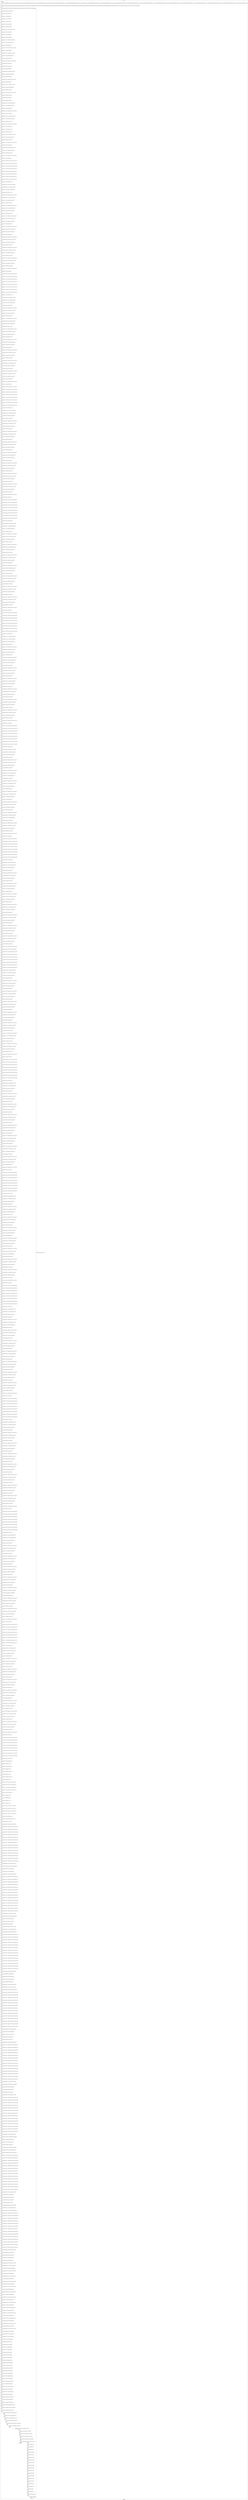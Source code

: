 digraph G {
label="Btor2XCFA";
subgraph cluster_0 {
label="main";
main_init[];
l1[];
l3[];
l4[];
l5[];
l6[];
l7[];
l8[];
l9[];
l10[];
l11[];
l12[];
l13[];
l14[];
l15[];
l16[];
l17[];
l18[];
l19[];
l20[];
l21[];
l22[];
l23[];
l24[];
l25[];
l26[];
l27[];
l28[];
l29[];
l30[];
l31[];
l32[];
l33[];
l34[];
l35[];
l36[];
l37[];
l38[];
l39[];
l40[];
l41[];
l42[];
l43[];
l44[];
l45[];
l46[];
l47[];
l48[];
l49[];
l50[];
l51[];
l52[];
l53[];
l54[];
l55[];
l56[];
l57[];
l58[];
l59[];
l60[];
l61[];
l62[];
l63[];
l64[];
l65[];
l66[];
l67[];
l68[];
l69[];
l70[];
l71[];
l72[];
l73[];
l74[];
l75[];
l76[];
l77[];
l78[];
l79[];
l80[];
l81[];
l82[];
l83[];
l84[];
l85[];
l86[];
l87[];
l88[];
l89[];
l90[];
l91[];
l92[];
l93[];
l94[];
l95[];
l96[];
l97[];
l98[];
l99[];
l100[];
l101[];
l102[];
l103[];
l104[];
l105[];
l106[];
l107[];
l108[];
l109[];
l110[];
l111[];
l112[];
l113[];
l114[];
l115[];
l116[];
l117[];
l118[];
l119[];
l120[];
l121[];
l122[];
l123[];
l124[];
l125[];
l126[];
l127[];
l128[];
l129[];
l130[];
l131[];
l132[];
l133[];
l134[];
l135[];
l136[];
l137[];
l138[];
l139[];
l140[];
l141[];
l142[];
l143[];
l144[];
l145[];
l146[];
l147[];
l148[];
l149[];
l150[];
l151[];
l152[];
l153[];
l154[];
l155[];
l156[];
l157[];
l158[];
l159[];
l160[];
l161[];
l162[];
l163[];
l164[];
l165[];
l166[];
l167[];
l168[];
l169[];
l170[];
l171[];
l172[];
l173[];
l174[];
l175[];
l176[];
l177[];
l178[];
l179[];
l180[];
l181[];
l182[];
l183[];
l184[];
l185[];
l186[];
l187[];
l188[];
l189[];
l190[];
l191[];
l192[];
l193[];
l194[];
l195[];
l196[];
l197[];
l198[];
l199[];
l200[];
l201[];
l202[];
l203[];
l204[];
l205[];
l206[];
l207[];
l208[];
l209[];
l210[];
l211[];
l212[];
l213[];
l214[];
l215[];
l216[];
l217[];
l218[];
l219[];
l220[];
l221[];
l222[];
l223[];
l224[];
l225[];
l226[];
l227[];
l228[];
l229[];
l230[];
l231[];
l232[];
l233[];
l234[];
l235[];
l236[];
l237[];
l238[];
l239[];
l240[];
l241[];
l242[];
l243[];
l244[];
l245[];
l246[];
l247[];
l248[];
l249[];
l250[];
l251[];
l252[];
l253[];
l254[];
l255[];
l256[];
l257[];
l258[];
l259[];
l260[];
l261[];
l262[];
l263[];
l264[];
l265[];
l266[];
l267[];
l268[];
l269[];
l270[];
l271[];
l272[];
l273[];
l274[];
l275[];
l276[];
l277[];
l278[];
l279[];
l280[];
l281[];
l282[];
l283[];
l284[];
l285[];
l286[];
l287[];
l288[];
l289[];
l290[];
l291[];
l292[];
l293[];
l294[];
l295[];
l296[];
l297[];
l298[];
l299[];
l300[];
l301[];
l302[];
l303[];
l304[];
l305[];
l306[];
l307[];
l308[];
l309[];
l310[];
l311[];
l312[];
l313[];
l314[];
l315[];
l316[];
l317[];
l318[];
l319[];
l320[];
l321[];
l322[];
l323[];
l324[];
l325[];
l326[];
l327[];
l328[];
l329[];
l330[];
l331[];
l332[];
l333[];
l334[];
l335[];
l336[];
l337[];
l338[];
l339[];
l340[];
l341[];
l342[];
l343[];
l344[];
l345[];
l346[];
l347[];
l348[];
l349[];
l350[];
l351[];
l352[];
l353[];
l354[];
l355[];
l356[];
l357[];
l358[];
l359[];
l360[];
l361[];
l362[];
l363[];
l364[];
l365[];
l366[];
l367[];
l368[];
l369[];
l370[];
l371[];
l372[];
l373[];
l374[];
l375[];
l376[];
l377[];
l378[];
l379[];
l380[];
l381[];
l382[];
l383[];
l384[];
l385[];
l386[];
l387[];
l388[];
l389[];
l390[];
l391[];
l392[];
l393[];
l394[];
l395[];
l396[];
l397[];
l398[];
l399[];
l400[];
l401[];
l402[];
l403[];
l404[];
l405[];
l406[];
l407[];
l408[];
l409[];
l410[];
l411[];
l412[];
l413[];
l414[];
l415[];
l416[];
l417[];
l418[];
l419[];
l420[];
l421[];
l422[];
l423[];
l424[];
l425[];
l426[];
l427[];
l428[];
l429[];
l430[];
l431[];
l432[];
l433[];
l434[];
l435[];
l436[];
l437[];
l438[];
l439[];
l440[];
l441[];
l442[];
l443[];
l444[];
l445[];
l446[];
l447[];
l448[];
l449[];
l450[];
l451[];
l452[];
l453[];
l454[];
l455[];
l456[];
l457[];
l458[];
l459[];
l460[];
l461[];
l462[];
l463[];
l464[];
l465[];
l466[];
l467[];
l468[];
l469[];
l470[];
l471[];
l472[];
l473[];
l474[];
l475[];
l476[];
l477[];
l478[];
l479[];
l480[];
l481[];
l482[];
l483[];
l484[];
l485[];
l486[];
l487[];
l488[];
l489[];
l490[];
l491[];
l492[];
l493[];
l494[];
l495[];
l496[];
l497[];
l498[];
l499[];
l500[];
l501[];
l502[];
l503[];
l504[];
l505[];
l506[];
l507[];
l508[];
l509[];
l510[];
l511[];
l512[];
l513[];
l514[];
l515[];
l516[];
l517[];
l518[];
l519[];
l520[];
l521[];
l522[];
l523[];
l524[];
l525[];
l526[];
l527[];
l528[];
l529[];
l530[];
l531[];
l532[];
l533[];
l534[];
l535[];
l536[];
l537[];
l538[];
l539[];
l540[];
l541[];
l542[];
l543[];
l544[];
l545[];
l546[];
l547[];
l548[];
l549[];
l550[];
l551[];
l552[];
l553[];
l554[];
l555[];
l556[];
l557[];
l558[];
l559[];
l560[];
l561[];
l562[];
l563[];
l564[];
l565[];
l566[];
l567[];
l568[];
l569[];
l570[];
l571[];
l572[];
l573[];
l574[];
l575[];
l576[];
l577[];
l578[];
l579[];
l580[];
l581[];
l582[];
l583[];
l584[];
l585[];
l586[];
l587[];
l588[];
l589[];
l590[];
l591[];
l592[];
l593[];
l594[];
l595[];
l596[];
l597[];
l598[];
l599[];
l600[];
l601[];
l602[];
l603[];
l604[];
l605[];
l606[];
l607[];
l608[];
l609[];
l610[];
l611[];
l612[];
l613[];
l614[];
l615[];
l616[];
l617[];
l618[];
l619[];
l620[];
l621[];
l622[];
l623[];
l624[];
l625[];
l626[];
l627[];
l628[];
l629[];
l630[];
l631[];
l632[];
l633[];
l634[];
l635[];
l636[];
l637[];
l638[];
l639[];
l640[];
l641[];
l642[];
l643[];
l644[];
l645[];
l646[];
l647[];
l648[];
l649[];
l650[];
l651[];
l652[];
l653[];
l654[];
l655[];
l656[];
l657[];
l658[];
l659[];
l660[];
l661[];
l662[];
l663[];
l664[];
l665[];
l666[];
l667[];
l668[];
l669[];
l670[];
l671[];
l672[];
l673[];
l674[];
l675[];
l676[];
l677[];
l678[];
l679[];
l680[];
l681[];
l682[];
l683[];
l684[];
l685[];
l686[];
l687[];
l688[];
l689[];
l690[];
l691[];
l692[];
l693[];
l694[];
l695[];
l696[];
l697[];
l698[];
l699[];
l700[];
l701[];
l702[];
l703[];
l704[];
l705[];
l706[];
l707[];
l708[];
l709[];
l710[];
l711[];
l712[];
l713[];
l714[];
l715[];
l716[];
l717[];
l718[];
l719[];
l720[];
l721[];
l722[];
l723[];
l724[];
l725[];
l726[];
l727[];
l728[];
l729[];
l730[];
l731[];
l732[];
l733[];
l734[];
l735[];
l736[];
l737[];
l738[];
l739[];
l740[];
l741[];
l742[];
l743[];
l744[];
l745[];
l746[];
l747[];
l748[];
l749[];
l750[];
l751[];
l752[];
l753[];
l754[];
l755[];
l756[];
l757[];
l758[];
l759[];
l760[];
l761[];
l762[];
l763[];
l764[];
l765[];
l766[];
l767[];
l768[];
l769[];
l770[];
l771[];
l772[];
l773[];
l774[];
l775[];
l776[];
l777[];
l778[];
l779[];
l780[];
l781[];
l782[];
l783[];
l784[];
l785[];
l786[];
l787[];
l788[];
l789[];
l790[];
l791[];
l792[];
l793[];
l794[];
l795[];
l796[];
l797[];
l798[];
l799[];
l800[];
l801[];
l802[];
l803[];
l804[];
l805[];
l806[];
l807[];
l808[];
l809[];
l810[];
l811[];
l812[];
l813[];
l814[];
l815[];
l816[];
l817[];
l818[];
l819[];
l820[];
l821[];
l822[];
l823[];
l824[];
l825[];
l826[];
l827[];
l828[];
l829[];
l830[];
l831[];
l832[];
l833[];
l834[];
l835[];
l836[];
l837[];
l838[];
l839[];
l840[];
l841[];
l842[];
l843[];
l844[];
l845[];
l846[];
l847[];
l848[];
l849[];
l850[];
l851[];
l852[];
l853[];
l854[];
l855[];
l856[];
l857[];
l858[];
l859[];
l860[];
l861[];
l862[];
l863[];
l864[];
l865[];
l866[];
l867[];
l868[];
l869[];
l870[];
l871[];
l872[];
l873[];
l874[];
l875[];
l876[];
l877[];
l878[];
l879[];
l880[];
l881[];
l882[];
l883[];
l884[];
l885[];
l886[];
l887[];
l888[];
l889[];
l890[];
l891[];
l892[];
l893[];
l894[];
l895[];
l896[];
l897[];
l898[];
l899[];
l900[];
l901[];
l902[];
l903[];
l904[];
l905[];
l906[];
l907[];
l908[];
l909[];
l910[];
l911[];
l912[];
l913[];
l914[];
l915[];
l916[];
l917[];
l918[];
l919[];
l920[];
l921[];
l922[];
l923[];
l924[];
l925[];
l926[];
l927[];
l928[];
l929[];
main_error[];
l930[];
l931[];
l932[];
l933[];
l934[];
l935[];
l936[];
l937[];
l938[];
l939[];
l940[];
l941[];
l942[];
l943[];
l944[];
l945[];
l946[];
l947[];
l948[];
l949[];
l950[];
l951[];
main_init -> l1 [label="[(assign const_5 #b00000000),(assign const_40 #b0),(assign const_53 #b00000001),(assign const_55 #b00000000000000000000000000000000),(assign const_56 #b000000000000000000000000),(assign const_57 #b00000010),(assign const_60 #b00000000000000000000000000000101),(assign const_66 #b00000000000000000000000000000010),(assign const_73 #b00000000),(assign const_82 #b00000000000000000000000000000001),(assign const_223 #b00000000000000000000000000000011),(assign const_268 #b00000000000000000000000000000100),(assign const_357 #b00000000000000000000000000000110),(assign const_402 #b00000000000000000000000000000111),(assign const_445 #b00000000000000000000000000001000),(assign const_490 #b00000000000000000000000000001001),(assign const_535 #b00000000000000000000000000001010),(assign const_580 #b00000000000000000000000000001011),(assign const_625 #b00000000000000000000000000001100),(assign const_670 #b00000000000000000000000000001101),(assign const_715 #b00000000000000000000000000001110)] "];
l3 -> l4 [label="[(havoc input_54),(havoc input_75),(havoc input_81),(havoc input_90),(havoc input_96),(havoc input_104),(havoc input_110),(havoc input_118),(havoc input_786)] "];
l4 -> l5 [label="[(assign binary_51 (bvand state_47 (bvnot state_49)))] "];
l5 -> l6 [label="[(assign binary_58 (bvxor const_57 state_36))] "];
l6 -> l7 [label="[(assign binary_59 (++ const_56 binary_58))] "];
l7 -> l8 [label="[(assign binary_61 (bvxor const_53 state_38))] "];
l8 -> l9 [label="[(assign binary_62 (++ const_56 binary_61))] "];
l9 -> l10 [label="[(assign binary_63 (bvmul const_60 binary_62))] "];
l10 -> l11 [label="[(assign binary_64 (bvadd binary_59 binary_63))] "];
l11 -> l12 [label="[(assign comparison_65 (ite (= const_55 binary_64) #b1 #b0))] "];
l12 -> l13 [label="[(assign binary_67 (bvadd const_66 binary_62))] "];
l13 -> l14 [label="[(assign binary_68 (bvmul const_60 binary_67))] "];
l14 -> l15 [label="[(assign binary_69 (bvadd binary_59 binary_68))] "];
l15 -> l16 [label="[(assign comparison_70 (ite (= const_55 binary_69) #b1 #b0))] "];
l16 -> l17 [label="[(assign binary_71 (bvor comparison_65 comparison_70))] "];
l17 -> l18 [label="[(assign binary_72 (bvand input_54 binary_71))] "];
l18 -> l19 [label="[(assign ternary_74 (ite (= comparison_70 #b1) const_73 const_57))] "];
l19 -> l20 [label="[(assign binary_76 (bvadd const_66 binary_64))] "];
l20 -> l21 [label="[(assign comparison_77 (ite (= const_55 binary_76) #b1 #b0))] "];
l21 -> l22 [label="[(assign binary_78 (bvor comparison_65 comparison_77))] "];
l22 -> l23 [label="[(assign binary_79 (bvand input_75 binary_78))] "];
l23 -> l24 [label="[(assign ternary_80 (ite (= comparison_77 #b1) const_73 const_57))] "];
l24 -> l25 [label="[(assign binary_83 (bvadd const_82 binary_62))] "];
l25 -> l26 [label="[(assign binary_84 (bvmul const_60 binary_83))] "];
l26 -> l27 [label="[(assign binary_85 (bvadd binary_59 binary_84))] "];
l27 -> l28 [label="[(assign comparison_86 (ite (= const_55 binary_85) #b1 #b0))] "];
l28 -> l29 [label="[(assign binary_87 (bvor comparison_65 comparison_86))] "];
l29 -> l30 [label="[(assign binary_88 (bvand input_81 binary_87))] "];
l30 -> l31 [label="[(assign ternary_89 (ite (= comparison_86 #b1) const_73 const_57))] "];
l31 -> l32 [label="[(assign binary_91 (bvadd const_82 binary_64))] "];
l32 -> l33 [label="[(assign comparison_92 (ite (= const_55 binary_91) #b1 #b0))] "];
l33 -> l34 [label="[(assign binary_93 (bvor comparison_65 comparison_92))] "];
l34 -> l35 [label="[(assign binary_94 (bvand input_90 binary_93))] "];
l35 -> l36 [label="[(assign ternary_95 (ite (= comparison_92 #b1) const_73 const_57))] "];
l36 -> l37 [label="[(assign binary_97 (bvsub binary_62 const_66))] "];
l37 -> l38 [label="[(assign binary_98 (bvmul const_60 binary_97))] "];
l38 -> l39 [label="[(assign binary_99 (bvadd binary_59 binary_98))] "];
l39 -> l40 [label="[(assign comparison_100 (ite (= const_55 binary_99) #b1 #b0))] "];
l40 -> l41 [label="[(assign binary_101 (bvor comparison_65 comparison_100))] "];
l41 -> l42 [label="[(assign binary_102 (bvand input_96 binary_101))] "];
l42 -> l43 [label="[(assign ternary_103 (ite (= comparison_100 #b1) const_73 const_53))] "];
l43 -> l44 [label="[(assign binary_105 (bvsub binary_64 const_66))] "];
l44 -> l45 [label="[(assign comparison_106 (ite (= const_55 binary_105) #b1 #b0))] "];
l45 -> l46 [label="[(assign binary_107 (bvor comparison_65 comparison_106))] "];
l46 -> l47 [label="[(assign binary_108 (bvand input_104 binary_107))] "];
l47 -> l48 [label="[(assign ternary_109 (ite (= comparison_106 #b1) const_73 const_53))] "];
l48 -> l49 [label="[(assign binary_111 (bvsub binary_62 const_82))] "];
l49 -> l50 [label="[(assign binary_112 (bvmul const_60 binary_111))] "];
l50 -> l51 [label="[(assign binary_113 (bvadd binary_59 binary_112))] "];
l51 -> l52 [label="[(assign comparison_114 (ite (= const_55 binary_113) #b1 #b0))] "];
l52 -> l53 [label="[(assign binary_115 (bvor comparison_65 comparison_114))] "];
l53 -> l54 [label="[(assign binary_116 (bvand input_110 binary_115))] "];
l54 -> l55 [label="[(assign ternary_117 (ite (= comparison_114 #b1) const_73 const_53))] "];
l55 -> l56 [label="[(assign binary_119 (bvsub binary_64 const_82))] "];
l56 -> l57 [label="[(assign comparison_120 (ite (= const_55 binary_119) #b1 #b0))] "];
l57 -> l58 [label="[(assign binary_121 (bvor comparison_120 comparison_65))] "];
l58 -> l59 [label="[(assign binary_122 (bvand input_118 binary_121))] "];
l59 -> l60 [label="[(assign ternary_123 (ite (= comparison_120 #b1) const_73 const_53))] "];
l60 -> l61 [label="[(assign binary_124 (bvxor const_53 state_6))] "];
l61 -> l62 [label="[(assign ternary_125 (ite (= binary_122 #b1) ternary_123 binary_124))] "];
l62 -> l63 [label="[(assign ternary_126 (ite (= binary_116 #b1) ternary_117 ternary_125))] "];
l63 -> l64 [label="[(assign ternary_127 (ite (= binary_108 #b1) ternary_109 ternary_126))] "];
l64 -> l65 [label="[(assign ternary_128 (ite (= binary_102 #b1) ternary_103 ternary_127))] "];
l65 -> l66 [label="[(assign ternary_129 (ite (= binary_94 #b1) ternary_95 ternary_128))] "];
l66 -> l67 [label="[(assign ternary_130 (ite (= binary_88 #b1) ternary_89 ternary_129))] "];
l67 -> l68 [label="[(assign ternary_131 (ite (= binary_79 #b1) ternary_80 ternary_130))] "];
l68 -> l69 [label="[(assign ternary_132 (ite (= binary_72 #b1) ternary_74 ternary_131))] "];
l69 -> l70 [label="[(assign binary_133 (bvxor const_53 ternary_132))] "];
l70 -> l71 [label="[(assign comparison_135 (ite (= const_82 binary_64) #b1 #b0))] "];
l71 -> l72 [label="[(assign comparison_136 (ite (= const_82 binary_69) #b1 #b0))] "];
l72 -> l73 [label="[(assign binary_137 (bvor comparison_135 comparison_136))] "];
l73 -> l74 [label="[(assign binary_138 (bvand input_54 binary_137))] "];
l74 -> l75 [label="[(assign ternary_139 (ite (= comparison_136 #b1) const_73 const_57))] "];
l75 -> l76 [label="[(assign comparison_140 (ite (= const_82 binary_76) #b1 #b0))] "];
l76 -> l77 [label="[(assign binary_141 (bvor comparison_135 comparison_140))] "];
l77 -> l78 [label="[(assign binary_142 (bvand input_75 binary_141))] "];
l78 -> l79 [label="[(assign ternary_143 (ite (= comparison_140 #b1) const_73 const_57))] "];
l79 -> l80 [label="[(assign comparison_144 (ite (= const_82 binary_85) #b1 #b0))] "];
l80 -> l81 [label="[(assign binary_145 (bvor comparison_135 comparison_144))] "];
l81 -> l82 [label="[(assign binary_146 (bvand input_81 binary_145))] "];
l82 -> l83 [label="[(assign ternary_147 (ite (= comparison_144 #b1) const_73 const_57))] "];
l83 -> l84 [label="[(assign comparison_148 (ite (= const_82 binary_91) #b1 #b0))] "];
l84 -> l85 [label="[(assign binary_149 (bvor comparison_135 comparison_148))] "];
l85 -> l86 [label="[(assign binary_150 (bvand input_90 binary_149))] "];
l86 -> l87 [label="[(assign ternary_151 (ite (= comparison_148 #b1) const_73 const_57))] "];
l87 -> l88 [label="[(assign comparison_152 (ite (= const_82 binary_99) #b1 #b0))] "];
l88 -> l89 [label="[(assign binary_153 (bvor comparison_135 comparison_152))] "];
l89 -> l90 [label="[(assign binary_154 (bvand input_96 binary_153))] "];
l90 -> l91 [label="[(assign ternary_155 (ite (= comparison_152 #b1) const_73 const_53))] "];
l91 -> l92 [label="[(assign comparison_156 (ite (= const_82 binary_105) #b1 #b0))] "];
l92 -> l93 [label="[(assign binary_157 (bvor comparison_135 comparison_156))] "];
l93 -> l94 [label="[(assign binary_158 (bvand input_104 binary_157))] "];
l94 -> l95 [label="[(assign ternary_159 (ite (= comparison_156 #b1) const_73 const_53))] "];
l95 -> l96 [label="[(assign comparison_160 (ite (= const_82 binary_113) #b1 #b0))] "];
l96 -> l97 [label="[(assign binary_161 (bvor comparison_135 comparison_160))] "];
l97 -> l98 [label="[(assign binary_162 (bvand input_110 binary_161))] "];
l98 -> l99 [label="[(assign ternary_163 (ite (= comparison_160 #b1) const_73 const_53))] "];
l99 -> l100 [label="[(assign comparison_164 (ite (= const_82 binary_119) #b1 #b0))] "];
l100 -> l101 [label="[(assign binary_165 (bvor comparison_164 comparison_135))] "];
l101 -> l102 [label="[(assign binary_166 (bvand input_118 binary_165))] "];
l102 -> l103 [label="[(assign ternary_167 (ite (= comparison_164 #b1) const_73 const_53))] "];
l103 -> l104 [label="[(assign binary_168 (bvxor const_53 state_8))] "];
l104 -> l105 [label="[(assign ternary_169 (ite (= binary_166 #b1) ternary_167 binary_168))] "];
l105 -> l106 [label="[(assign ternary_170 (ite (= binary_162 #b1) ternary_163 ternary_169))] "];
l106 -> l107 [label="[(assign ternary_171 (ite (= binary_158 #b1) ternary_159 ternary_170))] "];
l107 -> l108 [label="[(assign ternary_172 (ite (= binary_154 #b1) ternary_155 ternary_171))] "];
l108 -> l109 [label="[(assign ternary_173 (ite (= binary_150 #b1) ternary_151 ternary_172))] "];
l109 -> l110 [label="[(assign ternary_174 (ite (= binary_146 #b1) ternary_147 ternary_173))] "];
l110 -> l111 [label="[(assign ternary_175 (ite (= binary_142 #b1) ternary_143 ternary_174))] "];
l111 -> l112 [label="[(assign ternary_176 (ite (= binary_138 #b1) ternary_139 ternary_175))] "];
l112 -> l113 [label="[(assign binary_177 (bvxor const_53 ternary_176))] "];
l113 -> l114 [label="[(assign comparison_179 (ite (= const_66 binary_64) #b1 #b0))] "];
l114 -> l115 [label="[(assign comparison_180 (ite (= const_66 binary_69) #b1 #b0))] "];
l115 -> l116 [label="[(assign binary_181 (bvor comparison_179 comparison_180))] "];
l116 -> l117 [label="[(assign binary_182 (bvand input_54 binary_181))] "];
l117 -> l118 [label="[(assign ternary_183 (ite (= comparison_180 #b1) const_73 const_57))] "];
l118 -> l119 [label="[(assign comparison_184 (ite (= const_66 binary_76) #b1 #b0))] "];
l119 -> l120 [label="[(assign binary_185 (bvor comparison_179 comparison_184))] "];
l120 -> l121 [label="[(assign binary_186 (bvand input_75 binary_185))] "];
l121 -> l122 [label="[(assign ternary_187 (ite (= comparison_184 #b1) const_73 const_57))] "];
l122 -> l123 [label="[(assign comparison_188 (ite (= const_66 binary_85) #b1 #b0))] "];
l123 -> l124 [label="[(assign binary_189 (bvor comparison_179 comparison_188))] "];
l124 -> l125 [label="[(assign binary_190 (bvand input_81 binary_189))] "];
l125 -> l126 [label="[(assign ternary_191 (ite (= comparison_188 #b1) const_73 const_57))] "];
l126 -> l127 [label="[(assign comparison_192 (ite (= const_66 binary_91) #b1 #b0))] "];
l127 -> l128 [label="[(assign binary_193 (bvor comparison_179 comparison_192))] "];
l128 -> l129 [label="[(assign binary_194 (bvand input_90 binary_193))] "];
l129 -> l130 [label="[(assign ternary_195 (ite (= comparison_192 #b1) const_73 const_57))] "];
l130 -> l131 [label="[(assign comparison_196 (ite (= const_66 binary_99) #b1 #b0))] "];
l131 -> l132 [label="[(assign binary_197 (bvor comparison_179 comparison_196))] "];
l132 -> l133 [label="[(assign binary_198 (bvand input_96 binary_197))] "];
l133 -> l134 [label="[(assign ternary_199 (ite (= comparison_196 #b1) const_73 const_53))] "];
l134 -> l135 [label="[(assign comparison_200 (ite (= const_66 binary_105) #b1 #b0))] "];
l135 -> l136 [label="[(assign binary_201 (bvor comparison_179 comparison_200))] "];
l136 -> l137 [label="[(assign binary_202 (bvand input_104 binary_201))] "];
l137 -> l138 [label="[(assign ternary_203 (ite (= comparison_200 #b1) const_73 const_53))] "];
l138 -> l139 [label="[(assign comparison_204 (ite (= const_66 binary_113) #b1 #b0))] "];
l139 -> l140 [label="[(assign binary_205 (bvor comparison_179 comparison_204))] "];
l140 -> l141 [label="[(assign binary_206 (bvand input_110 binary_205))] "];
l141 -> l142 [label="[(assign ternary_207 (ite (= comparison_204 #b1) const_73 const_53))] "];
l142 -> l143 [label="[(assign comparison_208 (ite (= const_66 binary_119) #b1 #b0))] "];
l143 -> l144 [label="[(assign binary_209 (bvor comparison_208 comparison_179))] "];
l144 -> l145 [label="[(assign binary_210 (bvand input_118 binary_209))] "];
l145 -> l146 [label="[(assign ternary_211 (ite (= comparison_208 #b1) const_73 const_53))] "];
l146 -> l147 [label="[(assign binary_212 (bvxor const_53 state_10))] "];
l147 -> l148 [label="[(assign ternary_213 (ite (= binary_210 #b1) ternary_211 binary_212))] "];
l148 -> l149 [label="[(assign ternary_214 (ite (= binary_206 #b1) ternary_207 ternary_213))] "];
l149 -> l150 [label="[(assign ternary_215 (ite (= binary_202 #b1) ternary_203 ternary_214))] "];
l150 -> l151 [label="[(assign ternary_216 (ite (= binary_198 #b1) ternary_199 ternary_215))] "];
l151 -> l152 [label="[(assign ternary_217 (ite (= binary_194 #b1) ternary_195 ternary_216))] "];
l152 -> l153 [label="[(assign ternary_218 (ite (= binary_190 #b1) ternary_191 ternary_217))] "];
l153 -> l154 [label="[(assign ternary_219 (ite (= binary_186 #b1) ternary_187 ternary_218))] "];
l154 -> l155 [label="[(assign ternary_220 (ite (= binary_182 #b1) ternary_183 ternary_219))] "];
l155 -> l156 [label="[(assign binary_221 (bvxor const_53 ternary_220))] "];
l156 -> l157 [label="[(assign comparison_224 (ite (= const_223 binary_64) #b1 #b0))] "];
l157 -> l158 [label="[(assign comparison_225 (ite (= const_223 binary_69) #b1 #b0))] "];
l158 -> l159 [label="[(assign binary_226 (bvor comparison_224 comparison_225))] "];
l159 -> l160 [label="[(assign binary_227 (bvand input_54 binary_226))] "];
l160 -> l161 [label="[(assign ternary_228 (ite (= comparison_225 #b1) const_73 const_57))] "];
l161 -> l162 [label="[(assign comparison_229 (ite (= const_223 binary_76) #b1 #b0))] "];
l162 -> l163 [label="[(assign binary_230 (bvor comparison_224 comparison_229))] "];
l163 -> l164 [label="[(assign binary_231 (bvand input_75 binary_230))] "];
l164 -> l165 [label="[(assign ternary_232 (ite (= comparison_229 #b1) const_73 const_57))] "];
l165 -> l166 [label="[(assign comparison_233 (ite (= const_223 binary_85) #b1 #b0))] "];
l166 -> l167 [label="[(assign binary_234 (bvor comparison_224 comparison_233))] "];
l167 -> l168 [label="[(assign binary_235 (bvand input_81 binary_234))] "];
l168 -> l169 [label="[(assign ternary_236 (ite (= comparison_233 #b1) const_73 const_57))] "];
l169 -> l170 [label="[(assign comparison_237 (ite (= const_223 binary_91) #b1 #b0))] "];
l170 -> l171 [label="[(assign binary_238 (bvor comparison_224 comparison_237))] "];
l171 -> l172 [label="[(assign binary_239 (bvand input_90 binary_238))] "];
l172 -> l173 [label="[(assign ternary_240 (ite (= comparison_237 #b1) const_73 const_57))] "];
l173 -> l174 [label="[(assign comparison_241 (ite (= const_223 binary_99) #b1 #b0))] "];
l174 -> l175 [label="[(assign binary_242 (bvor comparison_224 comparison_241))] "];
l175 -> l176 [label="[(assign binary_243 (bvand input_96 binary_242))] "];
l176 -> l177 [label="[(assign ternary_244 (ite (= comparison_241 #b1) const_73 const_53))] "];
l177 -> l178 [label="[(assign comparison_245 (ite (= const_223 binary_105) #b1 #b0))] "];
l178 -> l179 [label="[(assign binary_246 (bvor comparison_224 comparison_245))] "];
l179 -> l180 [label="[(assign binary_247 (bvand input_104 binary_246))] "];
l180 -> l181 [label="[(assign ternary_248 (ite (= comparison_245 #b1) const_73 const_53))] "];
l181 -> l182 [label="[(assign comparison_249 (ite (= const_223 binary_113) #b1 #b0))] "];
l182 -> l183 [label="[(assign binary_250 (bvor comparison_224 comparison_249))] "];
l183 -> l184 [label="[(assign binary_251 (bvand input_110 binary_250))] "];
l184 -> l185 [label="[(assign ternary_252 (ite (= comparison_249 #b1) const_73 const_53))] "];
l185 -> l186 [label="[(assign comparison_253 (ite (= const_223 binary_119) #b1 #b0))] "];
l186 -> l187 [label="[(assign binary_254 (bvor comparison_253 comparison_224))] "];
l187 -> l188 [label="[(assign binary_255 (bvand input_118 binary_254))] "];
l188 -> l189 [label="[(assign ternary_256 (ite (= comparison_253 #b1) const_73 const_53))] "];
l189 -> l190 [label="[(assign binary_257 (bvxor const_53 state_12))] "];
l190 -> l191 [label="[(assign ternary_258 (ite (= binary_255 #b1) ternary_256 binary_257))] "];
l191 -> l192 [label="[(assign ternary_259 (ite (= binary_251 #b1) ternary_252 ternary_258))] "];
l192 -> l193 [label="[(assign ternary_260 (ite (= binary_247 #b1) ternary_248 ternary_259))] "];
l193 -> l194 [label="[(assign ternary_261 (ite (= binary_243 #b1) ternary_244 ternary_260))] "];
l194 -> l195 [label="[(assign ternary_262 (ite (= binary_239 #b1) ternary_240 ternary_261))] "];
l195 -> l196 [label="[(assign ternary_263 (ite (= binary_235 #b1) ternary_236 ternary_262))] "];
l196 -> l197 [label="[(assign ternary_264 (ite (= binary_231 #b1) ternary_232 ternary_263))] "];
l197 -> l198 [label="[(assign ternary_265 (ite (= binary_227 #b1) ternary_228 ternary_264))] "];
l198 -> l199 [label="[(assign binary_266 (bvxor const_53 ternary_265))] "];
l199 -> l200 [label="[(assign comparison_269 (ite (= const_268 binary_64) #b1 #b0))] "];
l200 -> l201 [label="[(assign comparison_270 (ite (= const_268 binary_69) #b1 #b0))] "];
l201 -> l202 [label="[(assign binary_271 (bvor comparison_269 comparison_270))] "];
l202 -> l203 [label="[(assign binary_272 (bvand input_54 binary_271))] "];
l203 -> l204 [label="[(assign ternary_273 (ite (= comparison_270 #b1) const_73 const_57))] "];
l204 -> l205 [label="[(assign comparison_274 (ite (= const_268 binary_76) #b1 #b0))] "];
l205 -> l206 [label="[(assign binary_275 (bvor comparison_269 comparison_274))] "];
l206 -> l207 [label="[(assign binary_276 (bvand input_75 binary_275))] "];
l207 -> l208 [label="[(assign ternary_277 (ite (= comparison_274 #b1) const_73 const_57))] "];
l208 -> l209 [label="[(assign comparison_278 (ite (= const_268 binary_85) #b1 #b0))] "];
l209 -> l210 [label="[(assign binary_279 (bvor comparison_269 comparison_278))] "];
l210 -> l211 [label="[(assign binary_280 (bvand input_81 binary_279))] "];
l211 -> l212 [label="[(assign ternary_281 (ite (= comparison_278 #b1) const_73 const_57))] "];
l212 -> l213 [label="[(assign comparison_282 (ite (= const_268 binary_91) #b1 #b0))] "];
l213 -> l214 [label="[(assign binary_283 (bvor comparison_269 comparison_282))] "];
l214 -> l215 [label="[(assign binary_284 (bvand input_90 binary_283))] "];
l215 -> l216 [label="[(assign ternary_285 (ite (= comparison_282 #b1) const_73 const_57))] "];
l216 -> l217 [label="[(assign comparison_286 (ite (= const_268 binary_99) #b1 #b0))] "];
l217 -> l218 [label="[(assign binary_287 (bvor comparison_269 comparison_286))] "];
l218 -> l219 [label="[(assign binary_288 (bvand input_96 binary_287))] "];
l219 -> l220 [label="[(assign ternary_289 (ite (= comparison_286 #b1) const_73 const_53))] "];
l220 -> l221 [label="[(assign comparison_290 (ite (= const_268 binary_105) #b1 #b0))] "];
l221 -> l222 [label="[(assign binary_291 (bvor comparison_269 comparison_290))] "];
l222 -> l223 [label="[(assign binary_292 (bvand input_104 binary_291))] "];
l223 -> l224 [label="[(assign ternary_293 (ite (= comparison_290 #b1) const_73 const_53))] "];
l224 -> l225 [label="[(assign comparison_294 (ite (= const_268 binary_113) #b1 #b0))] "];
l225 -> l226 [label="[(assign binary_295 (bvor comparison_269 comparison_294))] "];
l226 -> l227 [label="[(assign binary_296 (bvand input_110 binary_295))] "];
l227 -> l228 [label="[(assign ternary_297 (ite (= comparison_294 #b1) const_73 const_53))] "];
l228 -> l229 [label="[(assign comparison_298 (ite (= const_268 binary_119) #b1 #b0))] "];
l229 -> l230 [label="[(assign binary_299 (bvor comparison_298 comparison_269))] "];
l230 -> l231 [label="[(assign binary_300 (bvand input_118 binary_299))] "];
l231 -> l232 [label="[(assign ternary_301 (ite (= comparison_298 #b1) const_73 const_53))] "];
l232 -> l233 [label="[(assign binary_302 (bvxor const_53 state_14))] "];
l233 -> l234 [label="[(assign ternary_303 (ite (= binary_300 #b1) ternary_301 binary_302))] "];
l234 -> l235 [label="[(assign ternary_304 (ite (= binary_296 #b1) ternary_297 ternary_303))] "];
l235 -> l236 [label="[(assign ternary_305 (ite (= binary_292 #b1) ternary_293 ternary_304))] "];
l236 -> l237 [label="[(assign ternary_306 (ite (= binary_288 #b1) ternary_289 ternary_305))] "];
l237 -> l238 [label="[(assign ternary_307 (ite (= binary_284 #b1) ternary_285 ternary_306))] "];
l238 -> l239 [label="[(assign ternary_308 (ite (= binary_280 #b1) ternary_281 ternary_307))] "];
l239 -> l240 [label="[(assign ternary_309 (ite (= binary_276 #b1) ternary_277 ternary_308))] "];
l240 -> l241 [label="[(assign ternary_310 (ite (= binary_272 #b1) ternary_273 ternary_309))] "];
l241 -> l242 [label="[(assign binary_311 (bvxor const_53 ternary_310))] "];
l242 -> l243 [label="[(assign comparison_313 (ite (= const_60 binary_64) #b1 #b0))] "];
l243 -> l244 [label="[(assign comparison_314 (ite (= const_60 binary_69) #b1 #b0))] "];
l244 -> l245 [label="[(assign binary_315 (bvor comparison_313 comparison_314))] "];
l245 -> l246 [label="[(assign binary_316 (bvand input_54 binary_315))] "];
l246 -> l247 [label="[(assign ternary_317 (ite (= comparison_314 #b1) const_73 const_57))] "];
l247 -> l248 [label="[(assign comparison_318 (ite (= const_60 binary_76) #b1 #b0))] "];
l248 -> l249 [label="[(assign binary_319 (bvor comparison_313 comparison_318))] "];
l249 -> l250 [label="[(assign binary_320 (bvand input_75 binary_319))] "];
l250 -> l251 [label="[(assign ternary_321 (ite (= comparison_318 #b1) const_73 const_57))] "];
l251 -> l252 [label="[(assign comparison_322 (ite (= const_60 binary_85) #b1 #b0))] "];
l252 -> l253 [label="[(assign binary_323 (bvor comparison_313 comparison_322))] "];
l253 -> l254 [label="[(assign binary_324 (bvand input_81 binary_323))] "];
l254 -> l255 [label="[(assign ternary_325 (ite (= comparison_322 #b1) const_73 const_57))] "];
l255 -> l256 [label="[(assign comparison_326 (ite (= const_60 binary_91) #b1 #b0))] "];
l256 -> l257 [label="[(assign binary_327 (bvor comparison_313 comparison_326))] "];
l257 -> l258 [label="[(assign binary_328 (bvand input_90 binary_327))] "];
l258 -> l259 [label="[(assign ternary_329 (ite (= comparison_326 #b1) const_73 const_57))] "];
l259 -> l260 [label="[(assign comparison_330 (ite (= const_60 binary_99) #b1 #b0))] "];
l260 -> l261 [label="[(assign binary_331 (bvor comparison_313 comparison_330))] "];
l261 -> l262 [label="[(assign binary_332 (bvand input_96 binary_331))] "];
l262 -> l263 [label="[(assign ternary_333 (ite (= comparison_330 #b1) const_73 const_53))] "];
l263 -> l264 [label="[(assign comparison_334 (ite (= const_60 binary_105) #b1 #b0))] "];
l264 -> l265 [label="[(assign binary_335 (bvor comparison_313 comparison_334))] "];
l265 -> l266 [label="[(assign binary_336 (bvand input_104 binary_335))] "];
l266 -> l267 [label="[(assign ternary_337 (ite (= comparison_334 #b1) const_73 const_53))] "];
l267 -> l268 [label="[(assign comparison_338 (ite (= const_60 binary_113) #b1 #b0))] "];
l268 -> l269 [label="[(assign binary_339 (bvor comparison_313 comparison_338))] "];
l269 -> l270 [label="[(assign binary_340 (bvand input_110 binary_339))] "];
l270 -> l271 [label="[(assign ternary_341 (ite (= comparison_338 #b1) const_73 const_53))] "];
l271 -> l272 [label="[(assign comparison_342 (ite (= const_60 binary_119) #b1 #b0))] "];
l272 -> l273 [label="[(assign binary_343 (bvor comparison_342 comparison_313))] "];
l273 -> l274 [label="[(assign binary_344 (bvand input_118 binary_343))] "];
l274 -> l275 [label="[(assign ternary_345 (ite (= comparison_342 #b1) const_73 const_53))] "];
l275 -> l276 [label="[(assign binary_346 (bvxor const_53 state_16))] "];
l276 -> l277 [label="[(assign ternary_347 (ite (= binary_344 #b1) ternary_345 binary_346))] "];
l277 -> l278 [label="[(assign ternary_348 (ite (= binary_340 #b1) ternary_341 ternary_347))] "];
l278 -> l279 [label="[(assign ternary_349 (ite (= binary_336 #b1) ternary_337 ternary_348))] "];
l279 -> l280 [label="[(assign ternary_350 (ite (= binary_332 #b1) ternary_333 ternary_349))] "];
l280 -> l281 [label="[(assign ternary_351 (ite (= binary_328 #b1) ternary_329 ternary_350))] "];
l281 -> l282 [label="[(assign ternary_352 (ite (= binary_324 #b1) ternary_325 ternary_351))] "];
l282 -> l283 [label="[(assign ternary_353 (ite (= binary_320 #b1) ternary_321 ternary_352))] "];
l283 -> l284 [label="[(assign ternary_354 (ite (= binary_316 #b1) ternary_317 ternary_353))] "];
l284 -> l285 [label="[(assign binary_355 (bvxor const_53 ternary_354))] "];
l285 -> l286 [label="[(assign comparison_358 (ite (= const_357 binary_64) #b1 #b0))] "];
l286 -> l287 [label="[(assign comparison_359 (ite (= const_357 binary_69) #b1 #b0))] "];
l287 -> l288 [label="[(assign binary_360 (bvor comparison_358 comparison_359))] "];
l288 -> l289 [label="[(assign binary_361 (bvand input_54 binary_360))] "];
l289 -> l290 [label="[(assign ternary_362 (ite (= comparison_359 #b1) const_73 const_57))] "];
l290 -> l291 [label="[(assign comparison_363 (ite (= const_357 binary_76) #b1 #b0))] "];
l291 -> l292 [label="[(assign binary_364 (bvor comparison_358 comparison_363))] "];
l292 -> l293 [label="[(assign binary_365 (bvand input_75 binary_364))] "];
l293 -> l294 [label="[(assign ternary_366 (ite (= comparison_363 #b1) const_73 const_57))] "];
l294 -> l295 [label="[(assign comparison_367 (ite (= const_357 binary_85) #b1 #b0))] "];
l295 -> l296 [label="[(assign binary_368 (bvor comparison_358 comparison_367))] "];
l296 -> l297 [label="[(assign binary_369 (bvand input_81 binary_368))] "];
l297 -> l298 [label="[(assign ternary_370 (ite (= comparison_367 #b1) const_73 const_57))] "];
l298 -> l299 [label="[(assign comparison_371 (ite (= const_357 binary_91) #b1 #b0))] "];
l299 -> l300 [label="[(assign binary_372 (bvor comparison_358 comparison_371))] "];
l300 -> l301 [label="[(assign binary_373 (bvand input_90 binary_372))] "];
l301 -> l302 [label="[(assign ternary_374 (ite (= comparison_371 #b1) const_73 const_57))] "];
l302 -> l303 [label="[(assign comparison_375 (ite (= const_357 binary_99) #b1 #b0))] "];
l303 -> l304 [label="[(assign binary_376 (bvor comparison_358 comparison_375))] "];
l304 -> l305 [label="[(assign binary_377 (bvand input_96 binary_376))] "];
l305 -> l306 [label="[(assign ternary_378 (ite (= comparison_375 #b1) const_73 const_53))] "];
l306 -> l307 [label="[(assign comparison_379 (ite (= const_357 binary_105) #b1 #b0))] "];
l307 -> l308 [label="[(assign binary_380 (bvor comparison_358 comparison_379))] "];
l308 -> l309 [label="[(assign binary_381 (bvand input_104 binary_380))] "];
l309 -> l310 [label="[(assign ternary_382 (ite (= comparison_379 #b1) const_73 const_53))] "];
l310 -> l311 [label="[(assign comparison_383 (ite (= const_357 binary_113) #b1 #b0))] "];
l311 -> l312 [label="[(assign binary_384 (bvor comparison_358 comparison_383))] "];
l312 -> l313 [label="[(assign binary_385 (bvand input_110 binary_384))] "];
l313 -> l314 [label="[(assign ternary_386 (ite (= comparison_383 #b1) const_73 const_53))] "];
l314 -> l315 [label="[(assign comparison_387 (ite (= const_357 binary_119) #b1 #b0))] "];
l315 -> l316 [label="[(assign binary_388 (bvor comparison_387 comparison_358))] "];
l316 -> l317 [label="[(assign binary_389 (bvand input_118 binary_388))] "];
l317 -> l318 [label="[(assign ternary_390 (ite (= comparison_387 #b1) const_73 const_53))] "];
l318 -> l319 [label="[(assign binary_391 (bvxor const_53 state_18))] "];
l319 -> l320 [label="[(assign ternary_392 (ite (= binary_389 #b1) ternary_390 binary_391))] "];
l320 -> l321 [label="[(assign ternary_393 (ite (= binary_385 #b1) ternary_386 ternary_392))] "];
l321 -> l322 [label="[(assign ternary_394 (ite (= binary_381 #b1) ternary_382 ternary_393))] "];
l322 -> l323 [label="[(assign ternary_395 (ite (= binary_377 #b1) ternary_378 ternary_394))] "];
l323 -> l324 [label="[(assign ternary_396 (ite (= binary_373 #b1) ternary_374 ternary_395))] "];
l324 -> l325 [label="[(assign ternary_397 (ite (= binary_369 #b1) ternary_370 ternary_396))] "];
l325 -> l326 [label="[(assign ternary_398 (ite (= binary_365 #b1) ternary_366 ternary_397))] "];
l326 -> l327 [label="[(assign ternary_399 (ite (= binary_361 #b1) ternary_362 ternary_398))] "];
l327 -> l328 [label="[(assign binary_400 (bvxor const_53 ternary_399))] "];
l328 -> l329 [label="[(assign comparison_403 (ite (= const_402 binary_64) #b1 #b0))] "];
l329 -> l330 [label="[(assign comparison_404 (ite (= const_402 binary_69) #b1 #b0))] "];
l330 -> l331 [label="[(assign binary_405 (bvor comparison_403 comparison_404))] "];
l331 -> l332 [label="[(assign binary_406 (bvand input_54 binary_405))] "];
l332 -> l333 [label="[(assign ternary_407 (ite (= comparison_404 #b1) const_73 const_57))] "];
l333 -> l334 [label="[(assign comparison_408 (ite (= const_402 binary_76) #b1 #b0))] "];
l334 -> l335 [label="[(assign binary_409 (bvor comparison_403 comparison_408))] "];
l335 -> l336 [label="[(assign binary_410 (bvand input_75 binary_409))] "];
l336 -> l337 [label="[(assign ternary_411 (ite (= comparison_408 #b1) const_73 const_57))] "];
l337 -> l338 [label="[(assign comparison_412 (ite (= const_402 binary_85) #b1 #b0))] "];
l338 -> l339 [label="[(assign binary_413 (bvor comparison_403 comparison_412))] "];
l339 -> l340 [label="[(assign binary_414 (bvand input_81 binary_413))] "];
l340 -> l341 [label="[(assign ternary_415 (ite (= comparison_412 #b1) const_73 const_57))] "];
l341 -> l342 [label="[(assign comparison_416 (ite (= const_402 binary_91) #b1 #b0))] "];
l342 -> l343 [label="[(assign binary_417 (bvor comparison_403 comparison_416))] "];
l343 -> l344 [label="[(assign binary_418 (bvand input_90 binary_417))] "];
l344 -> l345 [label="[(assign ternary_419 (ite (= comparison_416 #b1) const_73 const_57))] "];
l345 -> l346 [label="[(assign comparison_420 (ite (= const_402 binary_99) #b1 #b0))] "];
l346 -> l347 [label="[(assign binary_421 (bvor comparison_403 comparison_420))] "];
l347 -> l348 [label="[(assign binary_422 (bvand input_96 binary_421))] "];
l348 -> l349 [label="[(assign ternary_423 (ite (= comparison_420 #b1) const_73 const_53))] "];
l349 -> l350 [label="[(assign comparison_424 (ite (= const_402 binary_105) #b1 #b0))] "];
l350 -> l351 [label="[(assign binary_425 (bvor comparison_403 comparison_424))] "];
l351 -> l352 [label="[(assign binary_426 (bvand input_104 binary_425))] "];
l352 -> l353 [label="[(assign ternary_427 (ite (= comparison_424 #b1) const_73 const_53))] "];
l353 -> l354 [label="[(assign comparison_428 (ite (= const_402 binary_113) #b1 #b0))] "];
l354 -> l355 [label="[(assign binary_429 (bvor comparison_403 comparison_428))] "];
l355 -> l356 [label="[(assign binary_430 (bvand input_110 binary_429))] "];
l356 -> l357 [label="[(assign ternary_431 (ite (= comparison_428 #b1) const_73 const_53))] "];
l357 -> l358 [label="[(assign comparison_432 (ite (= const_402 binary_119) #b1 #b0))] "];
l358 -> l359 [label="[(assign binary_433 (bvor comparison_432 comparison_403))] "];
l359 -> l360 [label="[(assign binary_434 (bvand input_118 binary_433))] "];
l360 -> l361 [label="[(assign ternary_435 (ite (= comparison_432 #b1) const_73 const_53))] "];
l361 -> l362 [label="[(assign ternary_436 (ite (= binary_434 #b1) ternary_435 state_20))] "];
l362 -> l363 [label="[(assign ternary_437 (ite (= binary_430 #b1) ternary_431 ternary_436))] "];
l363 -> l364 [label="[(assign ternary_438 (ite (= binary_426 #b1) ternary_427 ternary_437))] "];
l364 -> l365 [label="[(assign ternary_439 (ite (= binary_422 #b1) ternary_423 ternary_438))] "];
l365 -> l366 [label="[(assign ternary_440 (ite (= binary_418 #b1) ternary_419 ternary_439))] "];
l366 -> l367 [label="[(assign ternary_441 (ite (= binary_414 #b1) ternary_415 ternary_440))] "];
l367 -> l368 [label="[(assign ternary_442 (ite (= binary_410 #b1) ternary_411 ternary_441))] "];
l368 -> l369 [label="[(assign ternary_443 (ite (= binary_406 #b1) ternary_407 ternary_442))] "];
l369 -> l370 [label="[(assign comparison_446 (ite (= const_445 binary_64) #b1 #b0))] "];
l370 -> l371 [label="[(assign comparison_447 (ite (= const_445 binary_69) #b1 #b0))] "];
l371 -> l372 [label="[(assign binary_448 (bvor comparison_446 comparison_447))] "];
l372 -> l373 [label="[(assign binary_449 (bvand input_54 binary_448))] "];
l373 -> l374 [label="[(assign ternary_450 (ite (= comparison_447 #b1) const_73 const_57))] "];
l374 -> l375 [label="[(assign comparison_451 (ite (= const_445 binary_76) #b1 #b0))] "];
l375 -> l376 [label="[(assign binary_452 (bvor comparison_446 comparison_451))] "];
l376 -> l377 [label="[(assign binary_453 (bvand input_75 binary_452))] "];
l377 -> l378 [label="[(assign ternary_454 (ite (= comparison_451 #b1) const_73 const_57))] "];
l378 -> l379 [label="[(assign comparison_455 (ite (= const_445 binary_85) #b1 #b0))] "];
l379 -> l380 [label="[(assign binary_456 (bvor comparison_446 comparison_455))] "];
l380 -> l381 [label="[(assign binary_457 (bvand input_81 binary_456))] "];
l381 -> l382 [label="[(assign ternary_458 (ite (= comparison_455 #b1) const_73 const_57))] "];
l382 -> l383 [label="[(assign comparison_459 (ite (= const_445 binary_91) #b1 #b0))] "];
l383 -> l384 [label="[(assign binary_460 (bvor comparison_446 comparison_459))] "];
l384 -> l385 [label="[(assign binary_461 (bvand input_90 binary_460))] "];
l385 -> l386 [label="[(assign ternary_462 (ite (= comparison_459 #b1) const_73 const_57))] "];
l386 -> l387 [label="[(assign comparison_463 (ite (= const_445 binary_99) #b1 #b0))] "];
l387 -> l388 [label="[(assign binary_464 (bvor comparison_446 comparison_463))] "];
l388 -> l389 [label="[(assign binary_465 (bvand input_96 binary_464))] "];
l389 -> l390 [label="[(assign ternary_466 (ite (= comparison_463 #b1) const_73 const_53))] "];
l390 -> l391 [label="[(assign comparison_467 (ite (= const_445 binary_105) #b1 #b0))] "];
l391 -> l392 [label="[(assign binary_468 (bvor comparison_446 comparison_467))] "];
l392 -> l393 [label="[(assign binary_469 (bvand input_104 binary_468))] "];
l393 -> l394 [label="[(assign ternary_470 (ite (= comparison_467 #b1) const_73 const_53))] "];
l394 -> l395 [label="[(assign comparison_471 (ite (= const_445 binary_113) #b1 #b0))] "];
l395 -> l396 [label="[(assign binary_472 (bvor comparison_446 comparison_471))] "];
l396 -> l397 [label="[(assign binary_473 (bvand input_110 binary_472))] "];
l397 -> l398 [label="[(assign ternary_474 (ite (= comparison_471 #b1) const_73 const_53))] "];
l398 -> l399 [label="[(assign comparison_475 (ite (= const_445 binary_119) #b1 #b0))] "];
l399 -> l400 [label="[(assign binary_476 (bvor comparison_475 comparison_446))] "];
l400 -> l401 [label="[(assign binary_477 (bvand input_118 binary_476))] "];
l401 -> l402 [label="[(assign ternary_478 (ite (= comparison_475 #b1) const_73 const_53))] "];
l402 -> l403 [label="[(assign binary_479 (bvxor const_57 state_22))] "];
l403 -> l404 [label="[(assign ternary_480 (ite (= binary_477 #b1) ternary_478 binary_479))] "];
l404 -> l405 [label="[(assign ternary_481 (ite (= binary_473 #b1) ternary_474 ternary_480))] "];
l405 -> l406 [label="[(assign ternary_482 (ite (= binary_469 #b1) ternary_470 ternary_481))] "];
l406 -> l407 [label="[(assign ternary_483 (ite (= binary_465 #b1) ternary_466 ternary_482))] "];
l407 -> l408 [label="[(assign ternary_484 (ite (= binary_461 #b1) ternary_462 ternary_483))] "];
l408 -> l409 [label="[(assign ternary_485 (ite (= binary_457 #b1) ternary_458 ternary_484))] "];
l409 -> l410 [label="[(assign ternary_486 (ite (= binary_453 #b1) ternary_454 ternary_485))] "];
l410 -> l411 [label="[(assign ternary_487 (ite (= binary_449 #b1) ternary_450 ternary_486))] "];
l411 -> l412 [label="[(assign binary_488 (bvxor const_57 ternary_487))] "];
l412 -> l413 [label="[(assign comparison_491 (ite (= const_490 binary_64) #b1 #b0))] "];
l413 -> l414 [label="[(assign comparison_492 (ite (= const_490 binary_69) #b1 #b0))] "];
l414 -> l415 [label="[(assign binary_493 (bvor comparison_491 comparison_492))] "];
l415 -> l416 [label="[(assign binary_494 (bvand input_54 binary_493))] "];
l416 -> l417 [label="[(assign ternary_495 (ite (= comparison_492 #b1) const_73 const_57))] "];
l417 -> l418 [label="[(assign comparison_496 (ite (= const_490 binary_76) #b1 #b0))] "];
l418 -> l419 [label="[(assign binary_497 (bvor comparison_491 comparison_496))] "];
l419 -> l420 [label="[(assign binary_498 (bvand input_75 binary_497))] "];
l420 -> l421 [label="[(assign ternary_499 (ite (= comparison_496 #b1) const_73 const_57))] "];
l421 -> l422 [label="[(assign comparison_500 (ite (= const_490 binary_85) #b1 #b0))] "];
l422 -> l423 [label="[(assign binary_501 (bvor comparison_491 comparison_500))] "];
l423 -> l424 [label="[(assign binary_502 (bvand input_81 binary_501))] "];
l424 -> l425 [label="[(assign ternary_503 (ite (= comparison_500 #b1) const_73 const_57))] "];
l425 -> l426 [label="[(assign comparison_504 (ite (= const_490 binary_91) #b1 #b0))] "];
l426 -> l427 [label="[(assign binary_505 (bvor comparison_491 comparison_504))] "];
l427 -> l428 [label="[(assign binary_506 (bvand input_90 binary_505))] "];
l428 -> l429 [label="[(assign ternary_507 (ite (= comparison_504 #b1) const_73 const_57))] "];
l429 -> l430 [label="[(assign comparison_508 (ite (= const_490 binary_99) #b1 #b0))] "];
l430 -> l431 [label="[(assign binary_509 (bvor comparison_491 comparison_508))] "];
l431 -> l432 [label="[(assign binary_510 (bvand input_96 binary_509))] "];
l432 -> l433 [label="[(assign ternary_511 (ite (= comparison_508 #b1) const_73 const_53))] "];
l433 -> l434 [label="[(assign comparison_512 (ite (= const_490 binary_105) #b1 #b0))] "];
l434 -> l435 [label="[(assign binary_513 (bvor comparison_491 comparison_512))] "];
l435 -> l436 [label="[(assign binary_514 (bvand input_104 binary_513))] "];
l436 -> l437 [label="[(assign ternary_515 (ite (= comparison_512 #b1) const_73 const_53))] "];
l437 -> l438 [label="[(assign comparison_516 (ite (= const_490 binary_113) #b1 #b0))] "];
l438 -> l439 [label="[(assign binary_517 (bvor comparison_491 comparison_516))] "];
l439 -> l440 [label="[(assign binary_518 (bvand input_110 binary_517))] "];
l440 -> l441 [label="[(assign ternary_519 (ite (= comparison_516 #b1) const_73 const_53))] "];
l441 -> l442 [label="[(assign comparison_520 (ite (= const_490 binary_119) #b1 #b0))] "];
l442 -> l443 [label="[(assign binary_521 (bvor comparison_520 comparison_491))] "];
l443 -> l444 [label="[(assign binary_522 (bvand input_118 binary_521))] "];
l444 -> l445 [label="[(assign ternary_523 (ite (= comparison_520 #b1) const_73 const_53))] "];
l445 -> l446 [label="[(assign binary_524 (bvxor const_57 state_24))] "];
l446 -> l447 [label="[(assign ternary_525 (ite (= binary_522 #b1) ternary_523 binary_524))] "];
l447 -> l448 [label="[(assign ternary_526 (ite (= binary_518 #b1) ternary_519 ternary_525))] "];
l448 -> l449 [label="[(assign ternary_527 (ite (= binary_514 #b1) ternary_515 ternary_526))] "];
l449 -> l450 [label="[(assign ternary_528 (ite (= binary_510 #b1) ternary_511 ternary_527))] "];
l450 -> l451 [label="[(assign ternary_529 (ite (= binary_506 #b1) ternary_507 ternary_528))] "];
l451 -> l452 [label="[(assign ternary_530 (ite (= binary_502 #b1) ternary_503 ternary_529))] "];
l452 -> l453 [label="[(assign ternary_531 (ite (= binary_498 #b1) ternary_499 ternary_530))] "];
l453 -> l454 [label="[(assign ternary_532 (ite (= binary_494 #b1) ternary_495 ternary_531))] "];
l454 -> l455 [label="[(assign binary_533 (bvxor const_57 ternary_532))] "];
l455 -> l456 [label="[(assign comparison_536 (ite (= const_535 binary_64) #b1 #b0))] "];
l456 -> l457 [label="[(assign comparison_537 (ite (= const_535 binary_69) #b1 #b0))] "];
l457 -> l458 [label="[(assign binary_538 (bvor comparison_536 comparison_537))] "];
l458 -> l459 [label="[(assign binary_539 (bvand input_54 binary_538))] "];
l459 -> l460 [label="[(assign ternary_540 (ite (= comparison_537 #b1) const_73 const_57))] "];
l460 -> l461 [label="[(assign comparison_541 (ite (= const_535 binary_76) #b1 #b0))] "];
l461 -> l462 [label="[(assign binary_542 (bvor comparison_536 comparison_541))] "];
l462 -> l463 [label="[(assign binary_543 (bvand input_75 binary_542))] "];
l463 -> l464 [label="[(assign ternary_544 (ite (= comparison_541 #b1) const_73 const_57))] "];
l464 -> l465 [label="[(assign comparison_545 (ite (= const_535 binary_85) #b1 #b0))] "];
l465 -> l466 [label="[(assign binary_546 (bvor comparison_536 comparison_545))] "];
l466 -> l467 [label="[(assign binary_547 (bvand input_81 binary_546))] "];
l467 -> l468 [label="[(assign ternary_548 (ite (= comparison_545 #b1) const_73 const_57))] "];
l468 -> l469 [label="[(assign comparison_549 (ite (= const_535 binary_91) #b1 #b0))] "];
l469 -> l470 [label="[(assign binary_550 (bvor comparison_536 comparison_549))] "];
l470 -> l471 [label="[(assign binary_551 (bvand input_90 binary_550))] "];
l471 -> l472 [label="[(assign ternary_552 (ite (= comparison_549 #b1) const_73 const_57))] "];
l472 -> l473 [label="[(assign comparison_553 (ite (= const_535 binary_99) #b1 #b0))] "];
l473 -> l474 [label="[(assign binary_554 (bvor comparison_536 comparison_553))] "];
l474 -> l475 [label="[(assign binary_555 (bvand input_96 binary_554))] "];
l475 -> l476 [label="[(assign ternary_556 (ite (= comparison_553 #b1) const_73 const_53))] "];
l476 -> l477 [label="[(assign comparison_557 (ite (= const_535 binary_105) #b1 #b0))] "];
l477 -> l478 [label="[(assign binary_558 (bvor comparison_536 comparison_557))] "];
l478 -> l479 [label="[(assign binary_559 (bvand input_104 binary_558))] "];
l479 -> l480 [label="[(assign ternary_560 (ite (= comparison_557 #b1) const_73 const_53))] "];
l480 -> l481 [label="[(assign comparison_561 (ite (= const_535 binary_113) #b1 #b0))] "];
l481 -> l482 [label="[(assign binary_562 (bvor comparison_536 comparison_561))] "];
l482 -> l483 [label="[(assign binary_563 (bvand input_110 binary_562))] "];
l483 -> l484 [label="[(assign ternary_564 (ite (= comparison_561 #b1) const_73 const_53))] "];
l484 -> l485 [label="[(assign comparison_565 (ite (= const_535 binary_119) #b1 #b0))] "];
l485 -> l486 [label="[(assign binary_566 (bvor comparison_565 comparison_536))] "];
l486 -> l487 [label="[(assign binary_567 (bvand input_118 binary_566))] "];
l487 -> l488 [label="[(assign ternary_568 (ite (= comparison_565 #b1) const_73 const_53))] "];
l488 -> l489 [label="[(assign binary_569 (bvxor const_57 state_26))] "];
l489 -> l490 [label="[(assign ternary_570 (ite (= binary_567 #b1) ternary_568 binary_569))] "];
l490 -> l491 [label="[(assign ternary_571 (ite (= binary_563 #b1) ternary_564 ternary_570))] "];
l491 -> l492 [label="[(assign ternary_572 (ite (= binary_559 #b1) ternary_560 ternary_571))] "];
l492 -> l493 [label="[(assign ternary_573 (ite (= binary_555 #b1) ternary_556 ternary_572))] "];
l493 -> l494 [label="[(assign ternary_574 (ite (= binary_551 #b1) ternary_552 ternary_573))] "];
l494 -> l495 [label="[(assign ternary_575 (ite (= binary_547 #b1) ternary_548 ternary_574))] "];
l495 -> l496 [label="[(assign ternary_576 (ite (= binary_543 #b1) ternary_544 ternary_575))] "];
l496 -> l497 [label="[(assign ternary_577 (ite (= binary_539 #b1) ternary_540 ternary_576))] "];
l497 -> l498 [label="[(assign binary_578 (bvxor const_57 ternary_577))] "];
l498 -> l499 [label="[(assign comparison_581 (ite (= const_580 binary_64) #b1 #b0))] "];
l499 -> l500 [label="[(assign comparison_582 (ite (= const_580 binary_69) #b1 #b0))] "];
l500 -> l501 [label="[(assign binary_583 (bvor comparison_581 comparison_582))] "];
l501 -> l502 [label="[(assign binary_584 (bvand input_54 binary_583))] "];
l502 -> l503 [label="[(assign ternary_585 (ite (= comparison_582 #b1) const_73 const_57))] "];
l503 -> l504 [label="[(assign comparison_586 (ite (= const_580 binary_76) #b1 #b0))] "];
l504 -> l505 [label="[(assign binary_587 (bvor comparison_581 comparison_586))] "];
l505 -> l506 [label="[(assign binary_588 (bvand input_75 binary_587))] "];
l506 -> l507 [label="[(assign ternary_589 (ite (= comparison_586 #b1) const_73 const_57))] "];
l507 -> l508 [label="[(assign comparison_590 (ite (= const_580 binary_85) #b1 #b0))] "];
l508 -> l509 [label="[(assign binary_591 (bvor comparison_581 comparison_590))] "];
l509 -> l510 [label="[(assign binary_592 (bvand input_81 binary_591))] "];
l510 -> l511 [label="[(assign ternary_593 (ite (= comparison_590 #b1) const_73 const_57))] "];
l511 -> l512 [label="[(assign comparison_594 (ite (= const_580 binary_91) #b1 #b0))] "];
l512 -> l513 [label="[(assign binary_595 (bvor comparison_581 comparison_594))] "];
l513 -> l514 [label="[(assign binary_596 (bvand input_90 binary_595))] "];
l514 -> l515 [label="[(assign ternary_597 (ite (= comparison_594 #b1) const_73 const_57))] "];
l515 -> l516 [label="[(assign comparison_598 (ite (= const_580 binary_99) #b1 #b0))] "];
l516 -> l517 [label="[(assign binary_599 (bvor comparison_581 comparison_598))] "];
l517 -> l518 [label="[(assign binary_600 (bvand input_96 binary_599))] "];
l518 -> l519 [label="[(assign ternary_601 (ite (= comparison_598 #b1) const_73 const_53))] "];
l519 -> l520 [label="[(assign comparison_602 (ite (= const_580 binary_105) #b1 #b0))] "];
l520 -> l521 [label="[(assign binary_603 (bvor comparison_581 comparison_602))] "];
l521 -> l522 [label="[(assign binary_604 (bvand input_104 binary_603))] "];
l522 -> l523 [label="[(assign ternary_605 (ite (= comparison_602 #b1) const_73 const_53))] "];
l523 -> l524 [label="[(assign comparison_606 (ite (= const_580 binary_113) #b1 #b0))] "];
l524 -> l525 [label="[(assign binary_607 (bvor comparison_581 comparison_606))] "];
l525 -> l526 [label="[(assign binary_608 (bvand input_110 binary_607))] "];
l526 -> l527 [label="[(assign ternary_609 (ite (= comparison_606 #b1) const_73 const_53))] "];
l527 -> l528 [label="[(assign comparison_610 (ite (= const_580 binary_119) #b1 #b0))] "];
l528 -> l529 [label="[(assign binary_611 (bvor comparison_610 comparison_581))] "];
l529 -> l530 [label="[(assign binary_612 (bvand input_118 binary_611))] "];
l530 -> l531 [label="[(assign ternary_613 (ite (= comparison_610 #b1) const_73 const_53))] "];
l531 -> l532 [label="[(assign binary_614 (bvxor const_57 state_28))] "];
l532 -> l533 [label="[(assign ternary_615 (ite (= binary_612 #b1) ternary_613 binary_614))] "];
l533 -> l534 [label="[(assign ternary_616 (ite (= binary_608 #b1) ternary_609 ternary_615))] "];
l534 -> l535 [label="[(assign ternary_617 (ite (= binary_604 #b1) ternary_605 ternary_616))] "];
l535 -> l536 [label="[(assign ternary_618 (ite (= binary_600 #b1) ternary_601 ternary_617))] "];
l536 -> l537 [label="[(assign ternary_619 (ite (= binary_596 #b1) ternary_597 ternary_618))] "];
l537 -> l538 [label="[(assign ternary_620 (ite (= binary_592 #b1) ternary_593 ternary_619))] "];
l538 -> l539 [label="[(assign ternary_621 (ite (= binary_588 #b1) ternary_589 ternary_620))] "];
l539 -> l540 [label="[(assign ternary_622 (ite (= binary_584 #b1) ternary_585 ternary_621))] "];
l540 -> l541 [label="[(assign binary_623 (bvxor const_57 ternary_622))] "];
l541 -> l542 [label="[(assign comparison_626 (ite (= const_625 binary_64) #b1 #b0))] "];
l542 -> l543 [label="[(assign comparison_627 (ite (= const_625 binary_69) #b1 #b0))] "];
l543 -> l544 [label="[(assign binary_628 (bvor comparison_626 comparison_627))] "];
l544 -> l545 [label="[(assign binary_629 (bvand input_54 binary_628))] "];
l545 -> l546 [label="[(assign ternary_630 (ite (= comparison_627 #b1) const_73 const_57))] "];
l546 -> l547 [label="[(assign comparison_631 (ite (= const_625 binary_76) #b1 #b0))] "];
l547 -> l548 [label="[(assign binary_632 (bvor comparison_626 comparison_631))] "];
l548 -> l549 [label="[(assign binary_633 (bvand input_75 binary_632))] "];
l549 -> l550 [label="[(assign ternary_634 (ite (= comparison_631 #b1) const_73 const_57))] "];
l550 -> l551 [label="[(assign comparison_635 (ite (= const_625 binary_85) #b1 #b0))] "];
l551 -> l552 [label="[(assign binary_636 (bvor comparison_626 comparison_635))] "];
l552 -> l553 [label="[(assign binary_637 (bvand input_81 binary_636))] "];
l553 -> l554 [label="[(assign ternary_638 (ite (= comparison_635 #b1) const_73 const_57))] "];
l554 -> l555 [label="[(assign comparison_639 (ite (= const_625 binary_91) #b1 #b0))] "];
l555 -> l556 [label="[(assign binary_640 (bvor comparison_626 comparison_639))] "];
l556 -> l557 [label="[(assign binary_641 (bvand input_90 binary_640))] "];
l557 -> l558 [label="[(assign ternary_642 (ite (= comparison_639 #b1) const_73 const_57))] "];
l558 -> l559 [label="[(assign comparison_643 (ite (= const_625 binary_99) #b1 #b0))] "];
l559 -> l560 [label="[(assign binary_644 (bvor comparison_626 comparison_643))] "];
l560 -> l561 [label="[(assign binary_645 (bvand input_96 binary_644))] "];
l561 -> l562 [label="[(assign ternary_646 (ite (= comparison_643 #b1) const_73 const_53))] "];
l562 -> l563 [label="[(assign comparison_647 (ite (= const_625 binary_105) #b1 #b0))] "];
l563 -> l564 [label="[(assign binary_648 (bvor comparison_626 comparison_647))] "];
l564 -> l565 [label="[(assign binary_649 (bvand input_104 binary_648))] "];
l565 -> l566 [label="[(assign ternary_650 (ite (= comparison_647 #b1) const_73 const_53))] "];
l566 -> l567 [label="[(assign comparison_651 (ite (= const_625 binary_113) #b1 #b0))] "];
l567 -> l568 [label="[(assign binary_652 (bvor comparison_626 comparison_651))] "];
l568 -> l569 [label="[(assign binary_653 (bvand input_110 binary_652))] "];
l569 -> l570 [label="[(assign ternary_654 (ite (= comparison_651 #b1) const_73 const_53))] "];
l570 -> l571 [label="[(assign comparison_655 (ite (= const_625 binary_119) #b1 #b0))] "];
l571 -> l572 [label="[(assign binary_656 (bvor comparison_655 comparison_626))] "];
l572 -> l573 [label="[(assign binary_657 (bvand input_118 binary_656))] "];
l573 -> l574 [label="[(assign ternary_658 (ite (= comparison_655 #b1) const_73 const_53))] "];
l574 -> l575 [label="[(assign binary_659 (bvxor const_57 state_30))] "];
l575 -> l576 [label="[(assign ternary_660 (ite (= binary_657 #b1) ternary_658 binary_659))] "];
l576 -> l577 [label="[(assign ternary_661 (ite (= binary_653 #b1) ternary_654 ternary_660))] "];
l577 -> l578 [label="[(assign ternary_662 (ite (= binary_649 #b1) ternary_650 ternary_661))] "];
l578 -> l579 [label="[(assign ternary_663 (ite (= binary_645 #b1) ternary_646 ternary_662))] "];
l579 -> l580 [label="[(assign ternary_664 (ite (= binary_641 #b1) ternary_642 ternary_663))] "];
l580 -> l581 [label="[(assign ternary_665 (ite (= binary_637 #b1) ternary_638 ternary_664))] "];
l581 -> l582 [label="[(assign ternary_666 (ite (= binary_633 #b1) ternary_634 ternary_665))] "];
l582 -> l583 [label="[(assign ternary_667 (ite (= binary_629 #b1) ternary_630 ternary_666))] "];
l583 -> l584 [label="[(assign binary_668 (bvxor const_57 ternary_667))] "];
l584 -> l585 [label="[(assign comparison_671 (ite (= const_670 binary_64) #b1 #b0))] "];
l585 -> l586 [label="[(assign comparison_672 (ite (= const_670 binary_69) #b1 #b0))] "];
l586 -> l587 [label="[(assign binary_673 (bvor comparison_671 comparison_672))] "];
l587 -> l588 [label="[(assign binary_674 (bvand input_54 binary_673))] "];
l588 -> l589 [label="[(assign ternary_675 (ite (= comparison_672 #b1) const_73 const_57))] "];
l589 -> l590 [label="[(assign comparison_676 (ite (= const_670 binary_76) #b1 #b0))] "];
l590 -> l591 [label="[(assign binary_677 (bvor comparison_671 comparison_676))] "];
l591 -> l592 [label="[(assign binary_678 (bvand input_75 binary_677))] "];
l592 -> l593 [label="[(assign ternary_679 (ite (= comparison_676 #b1) const_73 const_57))] "];
l593 -> l594 [label="[(assign comparison_680 (ite (= const_670 binary_85) #b1 #b0))] "];
l594 -> l595 [label="[(assign binary_681 (bvor comparison_671 comparison_680))] "];
l595 -> l596 [label="[(assign binary_682 (bvand input_81 binary_681))] "];
l596 -> l597 [label="[(assign ternary_683 (ite (= comparison_680 #b1) const_73 const_57))] "];
l597 -> l598 [label="[(assign comparison_684 (ite (= const_670 binary_91) #b1 #b0))] "];
l598 -> l599 [label="[(assign binary_685 (bvor comparison_671 comparison_684))] "];
l599 -> l600 [label="[(assign binary_686 (bvand input_90 binary_685))] "];
l600 -> l601 [label="[(assign ternary_687 (ite (= comparison_684 #b1) const_73 const_57))] "];
l601 -> l602 [label="[(assign comparison_688 (ite (= const_670 binary_99) #b1 #b0))] "];
l602 -> l603 [label="[(assign binary_689 (bvor comparison_671 comparison_688))] "];
l603 -> l604 [label="[(assign binary_690 (bvand input_96 binary_689))] "];
l604 -> l605 [label="[(assign ternary_691 (ite (= comparison_688 #b1) const_73 const_53))] "];
l605 -> l606 [label="[(assign comparison_692 (ite (= const_670 binary_105) #b1 #b0))] "];
l606 -> l607 [label="[(assign binary_693 (bvor comparison_671 comparison_692))] "];
l607 -> l608 [label="[(assign binary_694 (bvand input_104 binary_693))] "];
l608 -> l609 [label="[(assign ternary_695 (ite (= comparison_692 #b1) const_73 const_53))] "];
l609 -> l610 [label="[(assign comparison_696 (ite (= const_670 binary_113) #b1 #b0))] "];
l610 -> l611 [label="[(assign binary_697 (bvor comparison_671 comparison_696))] "];
l611 -> l612 [label="[(assign binary_698 (bvand input_110 binary_697))] "];
l612 -> l613 [label="[(assign ternary_699 (ite (= comparison_696 #b1) const_73 const_53))] "];
l613 -> l614 [label="[(assign comparison_700 (ite (= const_670 binary_119) #b1 #b0))] "];
l614 -> l615 [label="[(assign binary_701 (bvor comparison_700 comparison_671))] "];
l615 -> l616 [label="[(assign binary_702 (bvand input_118 binary_701))] "];
l616 -> l617 [label="[(assign ternary_703 (ite (= comparison_700 #b1) const_73 const_53))] "];
l617 -> l618 [label="[(assign binary_704 (bvxor const_57 state_32))] "];
l618 -> l619 [label="[(assign ternary_705 (ite (= binary_702 #b1) ternary_703 binary_704))] "];
l619 -> l620 [label="[(assign ternary_706 (ite (= binary_698 #b1) ternary_699 ternary_705))] "];
l620 -> l621 [label="[(assign ternary_707 (ite (= binary_694 #b1) ternary_695 ternary_706))] "];
l621 -> l622 [label="[(assign ternary_708 (ite (= binary_690 #b1) ternary_691 ternary_707))] "];
l622 -> l623 [label="[(assign ternary_709 (ite (= binary_686 #b1) ternary_687 ternary_708))] "];
l623 -> l624 [label="[(assign ternary_710 (ite (= binary_682 #b1) ternary_683 ternary_709))] "];
l624 -> l625 [label="[(assign ternary_711 (ite (= binary_678 #b1) ternary_679 ternary_710))] "];
l625 -> l626 [label="[(assign ternary_712 (ite (= binary_674 #b1) ternary_675 ternary_711))] "];
l626 -> l627 [label="[(assign binary_713 (bvxor const_57 ternary_712))] "];
l627 -> l628 [label="[(assign comparison_716 (ite (= const_715 binary_64) #b1 #b0))] "];
l628 -> l629 [label="[(assign comparison_717 (ite (= const_715 binary_69) #b1 #b0))] "];
l629 -> l630 [label="[(assign binary_718 (bvor comparison_716 comparison_717))] "];
l630 -> l631 [label="[(assign binary_719 (bvand input_54 binary_718))] "];
l631 -> l632 [label="[(assign ternary_720 (ite (= comparison_717 #b1) const_73 const_57))] "];
l632 -> l633 [label="[(assign comparison_721 (ite (= const_715 binary_76) #b1 #b0))] "];
l633 -> l634 [label="[(assign binary_722 (bvor comparison_716 comparison_721))] "];
l634 -> l635 [label="[(assign binary_723 (bvand input_75 binary_722))] "];
l635 -> l636 [label="[(assign ternary_724 (ite (= comparison_721 #b1) const_73 const_57))] "];
l636 -> l637 [label="[(assign comparison_725 (ite (= const_715 binary_85) #b1 #b0))] "];
l637 -> l638 [label="[(assign binary_726 (bvor comparison_716 comparison_725))] "];
l638 -> l639 [label="[(assign binary_727 (bvand input_81 binary_726))] "];
l639 -> l640 [label="[(assign ternary_728 (ite (= comparison_725 #b1) const_73 const_57))] "];
l640 -> l641 [label="[(assign comparison_729 (ite (= const_715 binary_91) #b1 #b0))] "];
l641 -> l642 [label="[(assign binary_730 (bvor comparison_716 comparison_729))] "];
l642 -> l643 [label="[(assign binary_731 (bvand input_90 binary_730))] "];
l643 -> l644 [label="[(assign ternary_732 (ite (= comparison_729 #b1) const_73 const_57))] "];
l644 -> l645 [label="[(assign comparison_733 (ite (= const_715 binary_99) #b1 #b0))] "];
l645 -> l646 [label="[(assign binary_734 (bvor comparison_716 comparison_733))] "];
l646 -> l647 [label="[(assign binary_735 (bvand input_96 binary_734))] "];
l647 -> l648 [label="[(assign ternary_736 (ite (= comparison_733 #b1) const_73 const_53))] "];
l648 -> l649 [label="[(assign comparison_737 (ite (= const_715 binary_105) #b1 #b0))] "];
l649 -> l650 [label="[(assign binary_738 (bvor comparison_716 comparison_737))] "];
l650 -> l651 [label="[(assign binary_739 (bvand input_104 binary_738))] "];
l651 -> l652 [label="[(assign ternary_740 (ite (= comparison_737 #b1) const_73 const_53))] "];
l652 -> l653 [label="[(assign comparison_741 (ite (= const_715 binary_113) #b1 #b0))] "];
l653 -> l654 [label="[(assign binary_742 (bvor comparison_716 comparison_741))] "];
l654 -> l655 [label="[(assign binary_743 (bvand input_110 binary_742))] "];
l655 -> l656 [label="[(assign ternary_744 (ite (= comparison_741 #b1) const_73 const_53))] "];
l656 -> l657 [label="[(assign comparison_745 (ite (= const_715 binary_119) #b1 #b0))] "];
l657 -> l658 [label="[(assign binary_746 (bvor comparison_745 comparison_716))] "];
l658 -> l659 [label="[(assign binary_747 (bvand input_118 binary_746))] "];
l659 -> l660 [label="[(assign ternary_748 (ite (= comparison_745 #b1) const_73 const_53))] "];
l660 -> l661 [label="[(assign binary_749 (bvxor const_57 state_34))] "];
l661 -> l662 [label="[(assign ternary_750 (ite (= binary_747 #b1) ternary_748 binary_749))] "];
l662 -> l663 [label="[(assign ternary_751 (ite (= binary_743 #b1) ternary_744 ternary_750))] "];
l663 -> l664 [label="[(assign ternary_752 (ite (= binary_739 #b1) ternary_740 ternary_751))] "];
l664 -> l665 [label="[(assign ternary_753 (ite (= binary_735 #b1) ternary_736 ternary_752))] "];
l665 -> l666 [label="[(assign ternary_754 (ite (= binary_731 #b1) ternary_732 ternary_753))] "];
l666 -> l667 [label="[(assign ternary_755 (ite (= binary_727 #b1) ternary_728 ternary_754))] "];
l667 -> l668 [label="[(assign ternary_756 (ite (= binary_723 #b1) ternary_724 ternary_755))] "];
l668 -> l669 [label="[(assign ternary_757 (ite (= binary_719 #b1) ternary_720 ternary_756))] "];
l669 -> l670 [label="[(assign binary_758 (bvxor const_57 ternary_757))] "];
l670 -> l671 [label="[(assign binary_760 (bvadd const_66 binary_59))] "];
l671 -> l672 [label="[(assign slice_761 (extract binary_760 0 8))] "];
l672 -> l673 [label="[(assign binary_762 (bvadd const_82 binary_59))] "];
l673 -> l674 [label="[(assign slice_763 (extract binary_762 0 8))] "];
l674 -> l675 [label="[(assign binary_764 (bvsub binary_59 const_66))] "];
l675 -> l676 [label="[(assign slice_765 (extract binary_764 0 8))] "];
l676 -> l677 [label="[(assign binary_766 (bvsub binary_59 const_82))] "];
l677 -> l678 [label="[(assign slice_767 (extract binary_766 0 8))] "];
l678 -> l679 [label="[(assign ternary_768 (ite (= input_118 #b1) slice_767 binary_58))] "];
l679 -> l680 [label="[(assign ternary_769 (ite (= input_104 #b1) slice_765 ternary_768))] "];
l680 -> l681 [label="[(assign ternary_770 (ite (= input_90 #b1) slice_763 ternary_769))] "];
l681 -> l682 [label="[(assign ternary_771 (ite (= input_75 #b1) slice_761 ternary_770))] "];
l682 -> l683 [label="[(assign binary_772 (bvxor const_57 ternary_771))] "];
l683 -> l684 [label="[(assign slice_774 (extract binary_67 0 8))] "];
l684 -> l685 [label="[(assign slice_775 (extract binary_83 0 8))] "];
l685 -> l686 [label="[(assign slice_776 (extract binary_97 0 8))] "];
l686 -> l687 [label="[(assign slice_777 (extract binary_111 0 8))] "];
l687 -> l688 [label="[(assign ternary_778 (ite (= input_110 #b1) slice_777 binary_61))] "];
l688 -> l689 [label="[(assign ternary_779 (ite (= input_96 #b1) slice_776 ternary_778))] "];
l689 -> l690 [label="[(assign ternary_780 (ite (= input_81 #b1) slice_775 ternary_779))] "];
l690 -> l691 [label="[(assign ternary_781 (ite (= input_54 #b1) slice_774 ternary_780))] "];
l691 -> l692 [label="[(assign binary_782 (bvxor const_53 ternary_781))] "];
l692 -> l693 [label="[(assign binary_787 (bvand (bvnot state_45) (bvnot input_786)))] "];
l693 -> l694 [label="[(assign binary_789 (bvor state_47 input_786))] "];
l694 -> l695 [label="[(assign comparison_791 (ite (bvule binary_59 const_55) #b1 #b0))] "];
l695 -> l696 [label="[(assign ternary_792 (ite (= comparison_700 #b1) binary_704 binary_749))] "];
l696 -> l697 [label="[(assign ternary_793 (ite (= comparison_655 #b1) binary_659 ternary_792))] "];
l697 -> l698 [label="[(assign ternary_794 (ite (= comparison_610 #b1) binary_614 ternary_793))] "];
l698 -> l699 [label="[(assign ternary_795 (ite (= comparison_565 #b1) binary_569 ternary_794))] "];
l699 -> l700 [label="[(assign ternary_796 (ite (= comparison_520 #b1) binary_524 ternary_795))] "];
l700 -> l701 [label="[(assign ternary_797 (ite (= comparison_475 #b1) binary_479 ternary_796))] "];
l701 -> l702 [label="[(assign ternary_798 (ite (= comparison_432 #b1) state_20 ternary_797))] "];
l702 -> l703 [label="[(assign ternary_799 (ite (= comparison_387 #b1) binary_391 ternary_798))] "];
l703 -> l704 [label="[(assign ternary_800 (ite (= comparison_342 #b1) binary_346 ternary_799))] "];
l704 -> l705 [label="[(assign ternary_801 (ite (= comparison_298 #b1) binary_302 ternary_800))] "];
l705 -> l706 [label="[(assign ternary_802 (ite (= comparison_253 #b1) binary_257 ternary_801))] "];
l706 -> l707 [label="[(assign ternary_803 (ite (= comparison_208 #b1) binary_212 ternary_802))] "];
l707 -> l708 [label="[(assign ternary_804 (ite (= comparison_164 #b1) binary_168 ternary_803))] "];
l708 -> l709 [label="[(assign ternary_805 (ite (= comparison_120 #b1) binary_124 ternary_804))] "];
l709 -> l710 [label="[(assign comparison_806 (ite (= const_53 ternary_805) #b1 #b0))] "];
l710 -> l711 [label="[(assign binary_807 (bvand (bvnot comparison_791) comparison_806))] "];
l711 -> l712 [label="[(assign binary_808 (bvand (bvnot state_41) binary_807))] "];
l712 -> l713 [label="[(assign binary_809 (bvor (bvnot input_118) binary_808))] "];
l713 -> l714 [label="[(assign comparison_810 (ite (bvule binary_62 const_55) #b1 #b0))] "];
l714 -> l715 [label="[(assign ternary_811 (ite (= comparison_696 #b1) binary_704 binary_749))] "];
l715 -> l716 [label="[(assign ternary_812 (ite (= comparison_651 #b1) binary_659 ternary_811))] "];
l716 -> l717 [label="[(assign ternary_813 (ite (= comparison_606 #b1) binary_614 ternary_812))] "];
l717 -> l718 [label="[(assign ternary_814 (ite (= comparison_561 #b1) binary_569 ternary_813))] "];
l718 -> l719 [label="[(assign ternary_815 (ite (= comparison_516 #b1) binary_524 ternary_814))] "];
l719 -> l720 [label="[(assign ternary_816 (ite (= comparison_471 #b1) binary_479 ternary_815))] "];
l720 -> l721 [label="[(assign ternary_817 (ite (= comparison_428 #b1) state_20 ternary_816))] "];
l721 -> l722 [label="[(assign ternary_818 (ite (= comparison_383 #b1) binary_391 ternary_817))] "];
l722 -> l723 [label="[(assign ternary_819 (ite (= comparison_338 #b1) binary_346 ternary_818))] "];
l723 -> l724 [label="[(assign ternary_820 (ite (= comparison_294 #b1) binary_302 ternary_819))] "];
l724 -> l725 [label="[(assign ternary_821 (ite (= comparison_249 #b1) binary_257 ternary_820))] "];
l725 -> l726 [label="[(assign ternary_822 (ite (= comparison_204 #b1) binary_212 ternary_821))] "];
l726 -> l727 [label="[(assign ternary_823 (ite (= comparison_160 #b1) binary_168 ternary_822))] "];
l727 -> l728 [label="[(assign ternary_824 (ite (= comparison_114 #b1) binary_124 ternary_823))] "];
l728 -> l729 [label="[(assign comparison_825 (ite (= const_53 ternary_824) #b1 #b0))] "];
l729 -> l730 [label="[(assign binary_826 (bvand (bvnot comparison_810) comparison_825))] "];
l730 -> l731 [label="[(assign binary_827 (bvand (bvnot state_41) binary_826))] "];
l731 -> l732 [label="[(assign binary_828 (bvor (bvnot input_110) binary_827))] "];
l732 -> l733 [label="[(assign binary_829 (bvand binary_809 binary_828))] "];
l733 -> l734 [label="[(assign comparison_830 (ite (bvule binary_59 const_82) #b1 #b0))] "];
l734 -> l735 [label="[(assign comparison_831 (ite (= const_57 ternary_805) #b1 #b0))] "];
l735 -> l736 [label="[(assign binary_832 (bvand (bvnot comparison_830) comparison_831))] "];
l736 -> l737 [label="[(assign ternary_833 (ite (= comparison_692 #b1) binary_704 binary_749))] "];
l737 -> l738 [label="[(assign ternary_834 (ite (= comparison_647 #b1) binary_659 ternary_833))] "];
l738 -> l739 [label="[(assign ternary_835 (ite (= comparison_602 #b1) binary_614 ternary_834))] "];
l739 -> l740 [label="[(assign ternary_836 (ite (= comparison_557 #b1) binary_569 ternary_835))] "];
l740 -> l741 [label="[(assign ternary_837 (ite (= comparison_512 #b1) binary_524 ternary_836))] "];
l741 -> l742 [label="[(assign ternary_838 (ite (= comparison_467 #b1) binary_479 ternary_837))] "];
l742 -> l743 [label="[(assign ternary_839 (ite (= comparison_424 #b1) state_20 ternary_838))] "];
l743 -> l744 [label="[(assign ternary_840 (ite (= comparison_379 #b1) binary_391 ternary_839))] "];
l744 -> l745 [label="[(assign ternary_841 (ite (= comparison_334 #b1) binary_346 ternary_840))] "];
l745 -> l746 [label="[(assign ternary_842 (ite (= comparison_290 #b1) binary_302 ternary_841))] "];
l746 -> l747 [label="[(assign ternary_843 (ite (= comparison_245 #b1) binary_257 ternary_842))] "];
l747 -> l748 [label="[(assign ternary_844 (ite (= comparison_200 #b1) binary_212 ternary_843))] "];
l748 -> l749 [label="[(assign ternary_845 (ite (= comparison_156 #b1) binary_168 ternary_844))] "];
l749 -> l750 [label="[(assign ternary_846 (ite (= comparison_106 #b1) binary_124 ternary_845))] "];
l750 -> l751 [label="[(assign comparison_847 (ite (= const_53 ternary_846) #b1 #b0))] "];
l751 -> l752 [label="[(assign binary_848 (bvand binary_832 comparison_847))] "];
l752 -> l753 [label="[(assign binary_849 (bvand (bvnot state_41) binary_848))] "];
l753 -> l754 [label="[(assign binary_850 (bvor (bvnot input_104) binary_849))] "];
l754 -> l755 [label="[(assign binary_851 (bvand binary_829 binary_850))] "];
l755 -> l756 [label="[(assign comparison_852 (ite (bvule binary_62 const_82) #b1 #b0))] "];
l756 -> l757 [label="[(assign comparison_853 (ite (= const_57 ternary_824) #b1 #b0))] "];
l757 -> l758 [label="[(assign binary_854 (bvand (bvnot comparison_852) comparison_853))] "];
l758 -> l759 [label="[(assign ternary_855 (ite (= comparison_688 #b1) binary_704 binary_749))] "];
l759 -> l760 [label="[(assign ternary_856 (ite (= comparison_643 #b1) binary_659 ternary_855))] "];
l760 -> l761 [label="[(assign ternary_857 (ite (= comparison_598 #b1) binary_614 ternary_856))] "];
l761 -> l762 [label="[(assign ternary_858 (ite (= comparison_553 #b1) binary_569 ternary_857))] "];
l762 -> l763 [label="[(assign ternary_859 (ite (= comparison_508 #b1) binary_524 ternary_858))] "];
l763 -> l764 [label="[(assign ternary_860 (ite (= comparison_463 #b1) binary_479 ternary_859))] "];
l764 -> l765 [label="[(assign ternary_861 (ite (= comparison_420 #b1) state_20 ternary_860))] "];
l765 -> l766 [label="[(assign ternary_862 (ite (= comparison_375 #b1) binary_391 ternary_861))] "];
l766 -> l767 [label="[(assign ternary_863 (ite (= comparison_330 #b1) binary_346 ternary_862))] "];
l767 -> l768 [label="[(assign ternary_864 (ite (= comparison_286 #b1) binary_302 ternary_863))] "];
l768 -> l769 [label="[(assign ternary_865 (ite (= comparison_241 #b1) binary_257 ternary_864))] "];
l769 -> l770 [label="[(assign ternary_866 (ite (= comparison_196 #b1) binary_212 ternary_865))] "];
l770 -> l771 [label="[(assign ternary_867 (ite (= comparison_152 #b1) binary_168 ternary_866))] "];
l771 -> l772 [label="[(assign ternary_868 (ite (= comparison_100 #b1) binary_124 ternary_867))] "];
l772 -> l773 [label="[(assign comparison_869 (ite (= const_53 ternary_868) #b1 #b0))] "];
l773 -> l774 [label="[(assign binary_870 (bvand binary_854 comparison_869))] "];
l774 -> l775 [label="[(assign binary_871 (bvand (bvnot state_41) binary_870))] "];
l775 -> l776 [label="[(assign binary_872 (bvor (bvnot input_96) binary_871))] "];
l776 -> l777 [label="[(assign binary_873 (bvand binary_851 binary_872))] "];
l777 -> l778 [label="[(assign comparison_874 (ite (bvule const_268 binary_59) #b1 #b0))] "];
l778 -> l779 [label="[(assign ternary_875 (ite (= comparison_684 #b1) binary_704 binary_749))] "];
l779 -> l780 [label="[(assign ternary_876 (ite (= comparison_639 #b1) binary_659 ternary_875))] "];
l780 -> l781 [label="[(assign ternary_877 (ite (= comparison_594 #b1) binary_614 ternary_876))] "];
l781 -> l782 [label="[(assign ternary_878 (ite (= comparison_549 #b1) binary_569 ternary_877))] "];
l782 -> l783 [label="[(assign ternary_879 (ite (= comparison_504 #b1) binary_524 ternary_878))] "];
l783 -> l784 [label="[(assign ternary_880 (ite (= comparison_459 #b1) binary_479 ternary_879))] "];
l784 -> l785 [label="[(assign ternary_881 (ite (= comparison_416 #b1) state_20 ternary_880))] "];
l785 -> l786 [label="[(assign ternary_882 (ite (= comparison_371 #b1) binary_391 ternary_881))] "];
l786 -> l787 [label="[(assign ternary_883 (ite (= comparison_326 #b1) binary_346 ternary_882))] "];
l787 -> l788 [label="[(assign ternary_884 (ite (= comparison_282 #b1) binary_302 ternary_883))] "];
l788 -> l789 [label="[(assign ternary_885 (ite (= comparison_237 #b1) binary_257 ternary_884))] "];
l789 -> l790 [label="[(assign ternary_886 (ite (= comparison_192 #b1) binary_212 ternary_885))] "];
l790 -> l791 [label="[(assign ternary_887 (ite (= comparison_148 #b1) binary_168 ternary_886))] "];
l791 -> l792 [label="[(assign ternary_888 (ite (= comparison_92 #b1) binary_124 ternary_887))] "];
l792 -> l793 [label="[(assign comparison_889 (ite (= const_57 ternary_888) #b1 #b0))] "];
l793 -> l794 [label="[(assign binary_890 (bvand (bvnot comparison_874) comparison_889))] "];
l794 -> l795 [label="[(assign binary_891 (bvand (bvnot state_43) binary_890))] "];
l795 -> l796 [label="[(assign binary_892 (bvor (bvnot input_90) binary_891))] "];
l796 -> l797 [label="[(assign binary_893 (bvand binary_873 binary_892))] "];
l797 -> l798 [label="[(assign comparison_894 (ite (bvule const_66 binary_62) #b1 #b0))] "];
l798 -> l799 [label="[(assign ternary_895 (ite (= comparison_680 #b1) binary_704 binary_749))] "];
l799 -> l800 [label="[(assign ternary_896 (ite (= comparison_635 #b1) binary_659 ternary_895))] "];
l800 -> l801 [label="[(assign ternary_897 (ite (= comparison_590 #b1) binary_614 ternary_896))] "];
l801 -> l802 [label="[(assign ternary_898 (ite (= comparison_545 #b1) binary_569 ternary_897))] "];
l802 -> l803 [label="[(assign ternary_899 (ite (= comparison_500 #b1) binary_524 ternary_898))] "];
l803 -> l804 [label="[(assign ternary_900 (ite (= comparison_455 #b1) binary_479 ternary_899))] "];
l804 -> l805 [label="[(assign ternary_901 (ite (= comparison_412 #b1) state_20 ternary_900))] "];
l805 -> l806 [label="[(assign ternary_902 (ite (= comparison_367 #b1) binary_391 ternary_901))] "];
l806 -> l807 [label="[(assign ternary_903 (ite (= comparison_322 #b1) binary_346 ternary_902))] "];
l807 -> l808 [label="[(assign ternary_904 (ite (= comparison_278 #b1) binary_302 ternary_903))] "];
l808 -> l809 [label="[(assign ternary_905 (ite (= comparison_233 #b1) binary_257 ternary_904))] "];
l809 -> l810 [label="[(assign ternary_906 (ite (= comparison_188 #b1) binary_212 ternary_905))] "];
l810 -> l811 [label="[(assign ternary_907 (ite (= comparison_144 #b1) binary_168 ternary_906))] "];
l811 -> l812 [label="[(assign ternary_908 (ite (= comparison_86 #b1) binary_124 ternary_907))] "];
l812 -> l813 [label="[(assign comparison_909 (ite (= const_57 ternary_908) #b1 #b0))] "];
l813 -> l814 [label="[(assign binary_910 (bvand (bvnot comparison_894) comparison_909))] "];
l814 -> l815 [label="[(assign binary_911 (bvand (bvnot state_43) binary_910))] "];
l815 -> l816 [label="[(assign binary_912 (bvor (bvnot input_81) binary_911))] "];
l816 -> l817 [label="[(assign binary_913 (bvand binary_893 binary_912))] "];
l817 -> l818 [label="[(assign comparison_914 (ite (bvule const_223 binary_59) #b1 #b0))] "];
l818 -> l819 [label="[(assign comparison_915 (ite (= const_53 ternary_888) #b1 #b0))] "];
l819 -> l820 [label="[(assign binary_916 (bvand (bvnot comparison_914) comparison_915))] "];
l820 -> l821 [label="[(assign ternary_917 (ite (= comparison_676 #b1) binary_704 binary_749))] "];
l821 -> l822 [label="[(assign ternary_918 (ite (= comparison_631 #b1) binary_659 ternary_917))] "];
l822 -> l823 [label="[(assign ternary_919 (ite (= comparison_586 #b1) binary_614 ternary_918))] "];
l823 -> l824 [label="[(assign ternary_920 (ite (= comparison_541 #b1) binary_569 ternary_919))] "];
l824 -> l825 [label="[(assign ternary_921 (ite (= comparison_496 #b1) binary_524 ternary_920))] "];
l825 -> l826 [label="[(assign ternary_922 (ite (= comparison_451 #b1) binary_479 ternary_921))] "];
l826 -> l827 [label="[(assign ternary_923 (ite (= comparison_408 #b1) state_20 ternary_922))] "];
l827 -> l828 [label="[(assign ternary_924 (ite (= comparison_363 #b1) binary_391 ternary_923))] "];
l828 -> l829 [label="[(assign ternary_925 (ite (= comparison_318 #b1) binary_346 ternary_924))] "];
l829 -> l830 [label="[(assign ternary_926 (ite (= comparison_274 #b1) binary_302 ternary_925))] "];
l830 -> l831 [label="[(assign ternary_927 (ite (= comparison_229 #b1) binary_257 ternary_926))] "];
l831 -> l832 [label="[(assign ternary_928 (ite (= comparison_184 #b1) binary_212 ternary_927))] "];
l832 -> l833 [label="[(assign ternary_929 (ite (= comparison_140 #b1) binary_168 ternary_928))] "];
l833 -> l834 [label="[(assign ternary_930 (ite (= comparison_77 #b1) binary_124 ternary_929))] "];
l834 -> l835 [label="[(assign comparison_931 (ite (= const_57 ternary_930) #b1 #b0))] "];
l835 -> l836 [label="[(assign binary_932 (bvand binary_916 comparison_931))] "];
l836 -> l837 [label="[(assign binary_933 (bvand (bvnot state_43) binary_932))] "];
l837 -> l838 [label="[(assign binary_934 (bvor (bvnot input_75) binary_933))] "];
l838 -> l839 [label="[(assign binary_935 (bvand binary_913 binary_934))] "];
l839 -> l840 [label="[(assign comparison_936 (ite (bvule const_82 binary_62) #b1 #b0))] "];
l840 -> l841 [label="[(assign comparison_937 (ite (= const_53 ternary_908) #b1 #b0))] "];
l841 -> l842 [label="[(assign binary_938 (bvand (bvnot comparison_936) comparison_937))] "];
l842 -> l843 [label="[(assign ternary_939 (ite (= comparison_672 #b1) binary_704 binary_749))] "];
l843 -> l844 [label="[(assign ternary_940 (ite (= comparison_627 #b1) binary_659 ternary_939))] "];
l844 -> l845 [label="[(assign ternary_941 (ite (= comparison_582 #b1) binary_614 ternary_940))] "];
l845 -> l846 [label="[(assign ternary_942 (ite (= comparison_537 #b1) binary_569 ternary_941))] "];
l846 -> l847 [label="[(assign ternary_943 (ite (= comparison_492 #b1) binary_524 ternary_942))] "];
l847 -> l848 [label="[(assign ternary_944 (ite (= comparison_447 #b1) binary_479 ternary_943))] "];
l848 -> l849 [label="[(assign ternary_945 (ite (= comparison_404 #b1) state_20 ternary_944))] "];
l849 -> l850 [label="[(assign ternary_946 (ite (= comparison_359 #b1) binary_391 ternary_945))] "];
l850 -> l851 [label="[(assign ternary_947 (ite (= comparison_314 #b1) binary_346 ternary_946))] "];
l851 -> l852 [label="[(assign ternary_948 (ite (= comparison_270 #b1) binary_302 ternary_947))] "];
l852 -> l853 [label="[(assign ternary_949 (ite (= comparison_225 #b1) binary_257 ternary_948))] "];
l853 -> l854 [label="[(assign ternary_950 (ite (= comparison_180 #b1) binary_212 ternary_949))] "];
l854 -> l855 [label="[(assign ternary_951 (ite (= comparison_136 #b1) binary_168 ternary_950))] "];
l855 -> l856 [label="[(assign ternary_952 (ite (= comparison_70 #b1) binary_124 ternary_951))] "];
l856 -> l857 [label="[(assign comparison_953 (ite (= const_57 ternary_952) #b1 #b0))] "];
l857 -> l858 [label="[(assign binary_954 (bvand binary_938 comparison_953))] "];
l858 -> l859 [label="[(assign binary_955 (bvand (bvnot state_43) binary_954))] "];
l859 -> l860 [label="[(assign binary_956 (bvor (bvnot input_54) binary_955))] "];
l860 -> l861 [label="[(assign binary_957 (bvand binary_935 binary_956))] "];
l861 -> l862 [label="[(assign comparison_958 (ite (= const_57 binary_124) #b1 #b0))] "];
l862 -> l863 [label="[(assign comparison_959 (ite (= const_57 binary_168) #b1 #b0))] "];
l863 -> l864 [label="[(assign binary_960 (bvand comparison_958 comparison_959))] "];
l864 -> l865 [label="[(assign comparison_961 (ite (= const_57 binary_212) #b1 #b0))] "];
l865 -> l866 [label="[(assign binary_962 (bvand binary_960 comparison_961))] "];
l866 -> l867 [label="[(assign comparison_963 (ite (= const_57 binary_257) #b1 #b0))] "];
l867 -> l868 [label="[(assign binary_964 (bvand binary_962 comparison_963))] "];
l868 -> l869 [label="[(assign comparison_965 (ite (= const_57 binary_302) #b1 #b0))] "];
l869 -> l870 [label="[(assign binary_966 (bvand binary_964 comparison_965))] "];
l870 -> l871 [label="[(assign comparison_967 (ite (= const_57 binary_346) #b1 #b0))] "];
l871 -> l872 [label="[(assign binary_968 (bvand binary_966 comparison_967))] "];
l872 -> l873 [label="[(assign comparison_969 (ite (= const_57 binary_391) #b1 #b0))] "];
l873 -> l874 [label="[(assign binary_970 (bvand binary_968 comparison_969))] "];
l874 -> l875 [label="[(assign comparison_971 (ite (= const_53 binary_479) #b1 #b0))] "];
l875 -> l876 [label="[(assign binary_972 (bvand binary_970 comparison_971))] "];
l876 -> l877 [label="[(assign comparison_973 (ite (= const_53 binary_524) #b1 #b0))] "];
l877 -> l878 [label="[(assign binary_974 (bvand binary_972 comparison_973))] "];
l878 -> l879 [label="[(assign comparison_975 (ite (= const_53 binary_569) #b1 #b0))] "];
l879 -> l880 [label="[(assign binary_976 (bvand binary_974 comparison_975))] "];
l880 -> l881 [label="[(assign comparison_977 (ite (= const_53 binary_614) #b1 #b0))] "];
l881 -> l882 [label="[(assign binary_978 (bvand binary_976 comparison_977))] "];
l882 -> l883 [label="[(assign comparison_979 (ite (= const_53 binary_659) #b1 #b0))] "];
l883 -> l884 [label="[(assign binary_980 (bvand binary_978 comparison_979))] "];
l884 -> l885 [label="[(assign comparison_981 (ite (= const_53 binary_704) #b1 #b0))] "];
l885 -> l886 [label="[(assign binary_982 (bvand binary_980 comparison_981))] "];
l886 -> l887 [label="[(assign comparison_983 (ite (= const_53 binary_749) #b1 #b0))] "];
l887 -> l888 [label="[(assign binary_984 (bvand binary_982 comparison_983))] "];
l888 -> l889 [label="[(assign binary_985 (bvand (bvnot state_45) binary_984))] "];
l889 -> l890 [label="[(assign binary_986 (bvor (bvnot input_786) binary_985))] "];
l890 -> l891 [label="[(assign binary_987 (bvand binary_957 binary_986))] "];
l891 -> l892 [label="[(assign binary_988 (bvor input_118 input_110))] "];
l892 -> l893 [label="[(assign binary_989 (bvor input_104 binary_988))] "];
l893 -> l894 [label="[(assign binary_990 (bvor input_96 binary_989))] "];
l894 -> l895 [label="[(assign binary_991 (bvor input_90 binary_990))] "];
l895 -> l896 [label="[(assign binary_992 (bvor input_81 binary_991))] "];
l896 -> l897 [label="[(assign binary_993 (bvor input_75 binary_992))] "];
l897 -> l898 [label="[(assign binary_994 (bvor input_54 binary_993))] "];
l898 -> l899 [label="[(assign binary_995 (bvor input_786 binary_994))] "];
l899 -> l900 [label="[(assign binary_996 (bvand binary_987 binary_995))] "];
l900 -> l901 [label="[(assign binary_997 (bvand input_118 input_110))] "];
l901 -> l902 [label="[(assign binary_998 (bvand input_104 binary_988))] "];
l902 -> l903 [label="[(assign binary_999 (bvor binary_997 binary_998))] "];
l903 -> l904 [label="[(assign binary_1000 (bvand input_96 binary_989))] "];
l904 -> l905 [label="[(assign binary_1001 (bvor binary_999 binary_1000))] "];
l905 -> l906 [label="[(assign binary_1002 (bvand input_90 binary_990))] "];
l906 -> l907 [label="[(assign binary_1003 (bvor binary_1001 binary_1002))] "];
l907 -> l908 [label="[(assign binary_1004 (bvand input_81 binary_991))] "];
l908 -> l909 [label="[(assign binary_1005 (bvor binary_1003 binary_1004))] "];
l909 -> l910 [label="[(assign binary_1006 (bvand input_75 binary_992))] "];
l910 -> l911 [label="[(assign binary_1007 (bvor binary_1005 binary_1006))] "];
l911 -> l912 [label="[(assign binary_1008 (bvand input_54 binary_993))] "];
l912 -> l913 [label="[(assign binary_1009 (bvor binary_1007 binary_1008))] "];
l913 -> l914 [label="[(assign binary_1010 (bvand input_786 binary_994))] "];
l914 -> l915 [label="[(assign binary_1011 (bvor binary_1009 binary_1010))] "];
l915 -> l916 [label="[(assign binary_1012 (bvand binary_996 (bvnot binary_1011)))] "];
l916 -> l917 [label="[(assign binary_1013 (bvand (bvnot state_41) (bvnot state_43)))] "];
l917 -> l918 [label="[(assign binary_1014 (bvand (bvnot state_45) state_47))] "];
l918 -> l919 [label="[(assign binary_1015 (bvand binary_1013 (bvnot binary_1014)))] "];
l919 -> l920 [label="[(assign binary_1016 (bvor (bvnot state_45) state_47))] "];
l920 -> l921 [label="[(assign binary_1017 (bvand binary_1015 binary_1016))] "];
l921 -> l922 [label="[(assign binary_1018 (bvand binary_1012 binary_1017))] "];
l922 -> l923 [label="[(assign binary_1019 (bvand (bvnot state_41) (bvnot state_43)))] "];
l923 -> l924 [label="[(assign binary_1020 (bvand binary_787 binary_789))] "];
l924 -> l925 [label="[(assign binary_1021 (bvand binary_1019 (bvnot binary_1020)))] "];
l925 -> l926 [label="[(assign binary_1022 (bvor binary_787 binary_789))] "];
l926 -> l927 [label="[(assign binary_1023 (bvand binary_1021 binary_1022))] "];
l927 -> l928 [label="[(assign binary_1024 (bvand binary_1018 binary_1023))] "];
l928 -> l929 [label="[(assign binary_1025 (bvand binary_1024 (bvnot state_49)))] "];
l929 -> main_error [label="[(assume (= binary_51 #b1))] "];
l929 -> l930 [label="[(assume (not (= binary_51 #b1)))] "];
l930 -> l931 [label="[(assign state_6 binary_133)] "];
l931 -> l932 [label="[(assign state_8 binary_177)] "];
l932 -> l933 [label="[(assign state_10 binary_221)] "];
l933 -> l934 [label="[(assign state_12 binary_266)] "];
l934 -> l935 [label="[(assign state_14 binary_311)] "];
l935 -> l936 [label="[(assign state_16 binary_355)] "];
l936 -> l937 [label="[(assign state_18 binary_400)] "];
l937 -> l938 [label="[(assign state_20 ternary_443)] "];
l938 -> l939 [label="[(assign state_22 binary_488)] "];
l939 -> l940 [label="[(assign state_24 binary_533)] "];
l940 -> l941 [label="[(assign state_26 binary_578)] "];
l941 -> l942 [label="[(assign state_28 binary_623)] "];
l942 -> l943 [label="[(assign state_30 binary_668)] "];
l943 -> l944 [label="[(assign state_32 binary_713)] "];
l944 -> l945 [label="[(assign state_34 binary_758)] "];
l945 -> l946 [label="[(assign state_36 binary_772)] "];
l946 -> l947 [label="[(assign state_38 binary_782)] "];
l947 -> l948 [label="[(assign state_41 state_41)] "];
l948 -> l949 [label="[(assign state_43 state_43)] "];
l949 -> l950 [label="[(assign state_45 (bvnot binary_787))] "];
l950 -> l951 [label="[(assign state_47 binary_789)] "];
l951 -> l3 [label="[(assign state_49 (bvnot binary_1025))] "];
l1 -> l3 [label="[(assign state_6 #b00000000),(assign state_8 #b00000000),(assign state_10 #b00000000),(assign state_12 #b00000000),(assign state_14 #b00000000),(assign state_16 #b00000000),(assign state_18 #b00000000),(assign state_20 #b00000000),(assign state_22 #b00000000),(assign state_24 #b00000000),(assign state_26 #b00000000),(assign state_28 #b00000000),(assign state_30 #b00000000),(assign state_32 #b00000000),(assign state_34 #b00000000),(assign state_36 #b00000000),(assign state_38 #b00000000),(assign state_41 #b0),(assign state_43 #b0),(assign state_45 #b0),(assign state_47 #b0),(assign state_49 #b0)] "];

}
}
